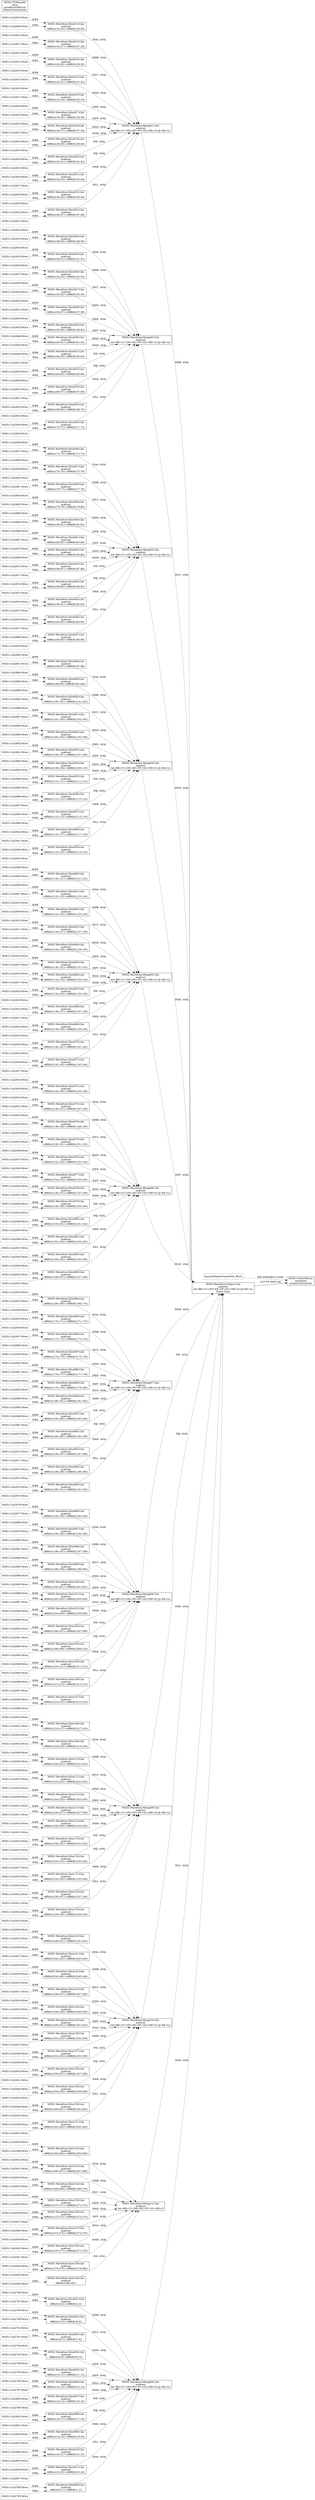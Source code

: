 digraph mod1_merged {
  rankdir=LR;

  "MOD1:Waveform:Slice000:Calc" [ shape=box, label="MOD1:Waveform:Slice000:Calc\nacalcout\nARR(A){0,1}+ARR(B){1,2}" ]
  "MOD1:Coil2786:Write" -> "MOD1:Waveform:Slice000:Calc" [ label="INPB  ", style="dashed" ]
  "MOD1:Coil2785:Write" -> "MOD1:Waveform:Slice000:Calc" [ label="INPA  ", style="dashed" ]
  "MOD1:Waveform:Slice001:Calc" [ shape=box, label="MOD1:Waveform:Slice001:Calc\nacalcout\nARR(A){2,3}+ARR(B){3,4}" ]
  "MOD1:Coil2788:Write" -> "MOD1:Waveform:Slice001:Calc" [ label="INPB  ", style="dashed" ]
  "MOD1:Coil2787:Write" -> "MOD1:Waveform:Slice001:Calc" [ label="INPA  ", style="dashed" ]
  "MOD1:Waveform:Slice002:Calc" [ shape=box, label="MOD1:Waveform:Slice002:Calc\nacalcout\nARR(A){4,5}+ARR(B){5,6}" ]
  "MOD1:Coil2790:Write" -> "MOD1:Waveform:Slice002:Calc" [ label="INPB  ", style="dashed" ]
  "MOD1:Coil2789:Write" -> "MOD1:Waveform:Slice002:Calc" [ label="INPA  ", style="dashed" ]
  "MOD1:Waveform:Slice003:Calc" [ shape=box, label="MOD1:Waveform:Slice003:Calc\nacalcout\nARR(A){6,7}+ARR(B){7,8}" ]
  "MOD1:Coil2792:Write" -> "MOD1:Waveform:Slice003:Calc" [ label="INPB  ", style="dashed" ]
  "MOD1:Coil2791:Write" -> "MOD1:Waveform:Slice003:Calc" [ label="INPA  ", style="dashed" ]
  "MOD1:Waveform:Slice004:Calc" [ shape=box, label="MOD1:Waveform:Slice004:Calc\nacalcout\nARR(A){8,9}+ARR(B){9,10}" ]
  "MOD1:Coil2794:Write" -> "MOD1:Waveform:Slice004:Calc" [ label="INPB  ", style="dashed" ]
  "MOD1:Coil2793:Write" -> "MOD1:Waveform:Slice004:Calc" [ label="INPA  ", style="dashed" ]
  "MOD1:Waveform:Slice005:Calc" [ shape=box, label="MOD1:Waveform:Slice005:Calc\nacalcout\nARR(A){10,11}+ARR(B){11,12}" ]
  "MOD1:Coil2796:Write" -> "MOD1:Waveform:Slice005:Calc" [ label="INPB  ", style="dashed" ]
  "MOD1:Coil2795:Write" -> "MOD1:Waveform:Slice005:Calc" [ label="INPA  ", style="dashed" ]
  "MOD1:Waveform:Slice006:Calc" [ shape=box, label="MOD1:Waveform:Slice006:Calc\nacalcout\nARR(A){12,13}+ARR(B){13,14}" ]
  "MOD1:Coil2798:Write" -> "MOD1:Waveform:Slice006:Calc" [ label="INPB  ", style="dashed" ]
  "MOD1:Coil2797:Write" -> "MOD1:Waveform:Slice006:Calc" [ label="INPA  ", style="dashed" ]
  "MOD1:Waveform:Slice007:Calc" [ shape=box, label="MOD1:Waveform:Slice007:Calc\nacalcout\nARR(A){14,15}+ARR(B){15,16}" ]
  "MOD1:Coil2800:Write" -> "MOD1:Waveform:Slice007:Calc" [ label="INPB  ", style="dashed" ]
  "MOD1:Coil2799:Write" -> "MOD1:Waveform:Slice007:Calc" [ label="INPA  ", style="dashed" ]
  "MOD1:Waveform:Slice008:Calc" [ shape=box, label="MOD1:Waveform:Slice008:Calc\nacalcout\nARR(A){16,17}+ARR(B){17,18}" ]
  "MOD1:Coil2802:Write" -> "MOD1:Waveform:Slice008:Calc" [ label="INPB  ", style="dashed" ]
  "MOD1:Coil2801:Write" -> "MOD1:Waveform:Slice008:Calc" [ label="INPA  ", style="dashed" ]
  "MOD1:Waveform:Slice009:Calc" [ shape=box, label="MOD1:Waveform:Slice009:Calc\nacalcout\nARR(A){18,19}+ARR(B){19,20}" ]
  "MOD1:Coil2804:Write" -> "MOD1:Waveform:Slice009:Calc" [ label="INPB  ", style="dashed" ]
  "MOD1:Coil2803:Write" -> "MOD1:Waveform:Slice009:Calc" [ label="INPA  ", style="dashed" ]
  "MOD1:Waveform:Slice010:Calc" [ shape=box, label="MOD1:Waveform:Slice010:Calc\nacalcout\nARR(A){20,21}+ARR(B){21,22}" ]
  "MOD1:Coil2806:Write" -> "MOD1:Waveform:Slice010:Calc" [ label="INPB  ", style="dashed" ]
  "MOD1:Coil2805:Write" -> "MOD1:Waveform:Slice010:Calc" [ label="INPA  ", style="dashed" ]
  "MOD1:Waveform:Slice011:Calc" [ shape=box, label="MOD1:Waveform:Slice011:Calc\nacalcout\nARR(A){22,23}+ARR(B){23,24}" ]
  "MOD1:Coil2808:Write" -> "MOD1:Waveform:Slice011:Calc" [ label="INPB  ", style="dashed" ]
  "MOD1:Coil2807:Write" -> "MOD1:Waveform:Slice011:Calc" [ label="INPA  ", style="dashed" ]
  "MOD1:Waveform:Slice012:Calc" [ shape=box, label="MOD1:Waveform:Slice012:Calc\nacalcout\nARR(A){24,25}+ARR(B){25,26}" ]
  "MOD1:Coil2810:Write" -> "MOD1:Waveform:Slice012:Calc" [ label="INPB  ", style="dashed" ]
  "MOD1:Coil2809:Write" -> "MOD1:Waveform:Slice012:Calc" [ label="INPA  ", style="dashed" ]
  "MOD1:Waveform:Slice013:Calc" [ shape=box, label="MOD1:Waveform:Slice013:Calc\nacalcout\nARR(A){26,27}+ARR(B){27,28}" ]
  "MOD1:Coil2812:Write" -> "MOD1:Waveform:Slice013:Calc" [ label="INPB  ", style="dashed" ]
  "MOD1:Coil2811:Write" -> "MOD1:Waveform:Slice013:Calc" [ label="INPA  ", style="dashed" ]
  "MOD1:Waveform:Slice014:Calc" [ shape=box, label="MOD1:Waveform:Slice014:Calc\nacalcout\nARR(A){28,29}+ARR(B){29,30}" ]
  "MOD1:Coil2814:Write" -> "MOD1:Waveform:Slice014:Calc" [ label="INPB  ", style="dashed" ]
  "MOD1:Coil2813:Write" -> "MOD1:Waveform:Slice014:Calc" [ label="INPA  ", style="dashed" ]
  "MOD1:Waveform:Slice015:Calc" [ shape=box, label="MOD1:Waveform:Slice015:Calc\nacalcout\nARR(A){30,31}+ARR(B){31,32}" ]
  "MOD1:Coil2816:Write" -> "MOD1:Waveform:Slice015:Calc" [ label="INPB  ", style="dashed" ]
  "MOD1:Coil2815:Write" -> "MOD1:Waveform:Slice015:Calc" [ label="INPA  ", style="dashed" ]
  "MOD1:Waveform:Slice016:Calc" [ shape=box, label="MOD1:Waveform:Slice016:Calc\nacalcout\nARR(A){32,33}+ARR(B){33,34}" ]
  "MOD1:Coil2818:Write" -> "MOD1:Waveform:Slice016:Calc" [ label="INPB  ", style="dashed" ]
  "MOD1:Coil2817:Write" -> "MOD1:Waveform:Slice016:Calc" [ label="INPA  ", style="dashed" ]
  "MOD1:Waveform:Slice017:Calc" [ shape=box, label="MOD1:Waveform:Slice017:Calc\nacalcout\nARR(A){34,35}+ARR(B){35,36}" ]
  "MOD1:Coil2820:Write" -> "MOD1:Waveform:Slice017:Calc" [ label="INPB  ", style="dashed" ]
  "MOD1:Coil2819:Write" -> "MOD1:Waveform:Slice017:Calc" [ label="INPA  ", style="dashed" ]
  "MOD1:Waveform:Slice018:Calc" [ shape=box, label="MOD1:Waveform:Slice018:Calc\nacalcout\nARR(A){36,37}+ARR(B){37,38}" ]
  "MOD1:Coil2822:Write" -> "MOD1:Waveform:Slice018:Calc" [ label="INPB  ", style="dashed" ]
  "MOD1:Coil2821:Write" -> "MOD1:Waveform:Slice018:Calc" [ label="INPA  ", style="dashed" ]
  "MOD1:Waveform:Slice019:Calc" [ shape=box, label="MOD1:Waveform:Slice019:Calc\nacalcout\nARR(A){38,39}+ARR(B){39,40}" ]
  "MOD1:Coil2824:Write" -> "MOD1:Waveform:Slice019:Calc" [ label="INPB  ", style="dashed" ]
  "MOD1:Coil2823:Write" -> "MOD1:Waveform:Slice019:Calc" [ label="INPA  ", style="dashed" ]
  "MOD1:Waveform:Slice020:Calc" [ shape=box, label="MOD1:Waveform:Slice020:Calc\nacalcout\nARR(A){40,41}+ARR(B){41,42}" ]
  "MOD1:Coil2826:Write" -> "MOD1:Waveform:Slice020:Calc" [ label="INPB  ", style="dashed" ]
  "MOD1:Coil2825:Write" -> "MOD1:Waveform:Slice020:Calc" [ label="INPA  ", style="dashed" ]
  "MOD1:Waveform:Slice021:Calc" [ shape=box, label="MOD1:Waveform:Slice021:Calc\nacalcout\nARR(A){42,43}+ARR(B){43,44}" ]
  "MOD1:Coil2828:Write" -> "MOD1:Waveform:Slice021:Calc" [ label="INPB  ", style="dashed" ]
  "MOD1:Coil2827:Write" -> "MOD1:Waveform:Slice021:Calc" [ label="INPA  ", style="dashed" ]
  "MOD1:Waveform:Slice022:Calc" [ shape=box, label="MOD1:Waveform:Slice022:Calc\nacalcout\nARR(A){44,45}+ARR(B){45,46}" ]
  "MOD1:Coil2830:Write" -> "MOD1:Waveform:Slice022:Calc" [ label="INPB  ", style="dashed" ]
  "MOD1:Coil2829:Write" -> "MOD1:Waveform:Slice022:Calc" [ label="INPA  ", style="dashed" ]
  "MOD1:Waveform:Slice023:Calc" [ shape=box, label="MOD1:Waveform:Slice023:Calc\nacalcout\nARR(A){46,47}+ARR(B){47,48}" ]
  "MOD1:Coil2832:Write" -> "MOD1:Waveform:Slice023:Calc" [ label="INPB  ", style="dashed" ]
  "MOD1:Coil2831:Write" -> "MOD1:Waveform:Slice023:Calc" [ label="INPA  ", style="dashed" ]
  "MOD1:Waveform:Slice024:Calc" [ shape=box, label="MOD1:Waveform:Slice024:Calc\nacalcout\nARR(A){48,49}+ARR(B){49,50}" ]
  "MOD1:Coil2834:Write" -> "MOD1:Waveform:Slice024:Calc" [ label="INPB  ", style="dashed" ]
  "MOD1:Coil2833:Write" -> "MOD1:Waveform:Slice024:Calc" [ label="INPA  ", style="dashed" ]
  "MOD1:Waveform:Slice025:Calc" [ shape=box, label="MOD1:Waveform:Slice025:Calc\nacalcout\nARR(A){50,51}+ARR(B){51,52}" ]
  "MOD1:Coil2836:Write" -> "MOD1:Waveform:Slice025:Calc" [ label="INPB  ", style="dashed" ]
  "MOD1:Coil2835:Write" -> "MOD1:Waveform:Slice025:Calc" [ label="INPA  ", style="dashed" ]
  "MOD1:Waveform:Slice026:Calc" [ shape=box, label="MOD1:Waveform:Slice026:Calc\nacalcout\nARR(A){52,53}+ARR(B){53,54}" ]
  "MOD1:Coil2838:Write" -> "MOD1:Waveform:Slice026:Calc" [ label="INPB  ", style="dashed" ]
  "MOD1:Coil2837:Write" -> "MOD1:Waveform:Slice026:Calc" [ label="INPA  ", style="dashed" ]
  "MOD1:Waveform:Slice027:Calc" [ shape=box, label="MOD1:Waveform:Slice027:Calc\nacalcout\nARR(A){54,55}+ARR(B){55,56}" ]
  "MOD1:Coil2840:Write" -> "MOD1:Waveform:Slice027:Calc" [ label="INPB  ", style="dashed" ]
  "MOD1:Coil2839:Write" -> "MOD1:Waveform:Slice027:Calc" [ label="INPA  ", style="dashed" ]
  "MOD1:Waveform:Slice028:Calc" [ shape=box, label="MOD1:Waveform:Slice028:Calc\nacalcout\nARR(A){56,57}+ARR(B){57,58}" ]
  "MOD1:Coil2842:Write" -> "MOD1:Waveform:Slice028:Calc" [ label="INPB  ", style="dashed" ]
  "MOD1:Coil2841:Write" -> "MOD1:Waveform:Slice028:Calc" [ label="INPA  ", style="dashed" ]
  "MOD1:Waveform:Slice029:Calc" [ shape=box, label="MOD1:Waveform:Slice029:Calc\nacalcout\nARR(A){58,59}+ARR(B){59,60}" ]
  "MOD1:Coil2844:Write" -> "MOD1:Waveform:Slice029:Calc" [ label="INPB  ", style="dashed" ]
  "MOD1:Coil2843:Write" -> "MOD1:Waveform:Slice029:Calc" [ label="INPA  ", style="dashed" ]
  "MOD1:Waveform:Slice030:Calc" [ shape=box, label="MOD1:Waveform:Slice030:Calc\nacalcout\nARR(A){60,61}+ARR(B){61,62}" ]
  "MOD1:Coil2846:Write" -> "MOD1:Waveform:Slice030:Calc" [ label="INPB  ", style="dashed" ]
  "MOD1:Coil2845:Write" -> "MOD1:Waveform:Slice030:Calc" [ label="INPA  ", style="dashed" ]
  "MOD1:Waveform:Slice031:Calc" [ shape=box, label="MOD1:Waveform:Slice031:Calc\nacalcout\nARR(A){62,63}+ARR(B){63,64}" ]
  "MOD1:Coil2848:Write" -> "MOD1:Waveform:Slice031:Calc" [ label="INPB  ", style="dashed" ]
  "MOD1:Coil2847:Write" -> "MOD1:Waveform:Slice031:Calc" [ label="INPA  ", style="dashed" ]
  "MOD1:Waveform:Slice032:Calc" [ shape=box, label="MOD1:Waveform:Slice032:Calc\nacalcout\nARR(A){64,65}+ARR(B){65,66}" ]
  "MOD1:Coil2850:Write" -> "MOD1:Waveform:Slice032:Calc" [ label="INPB  ", style="dashed" ]
  "MOD1:Coil2849:Write" -> "MOD1:Waveform:Slice032:Calc" [ label="INPA  ", style="dashed" ]
  "MOD1:Waveform:Slice033:Calc" [ shape=box, label="MOD1:Waveform:Slice033:Calc\nacalcout\nARR(A){66,67}+ARR(B){67,68}" ]
  "MOD1:Coil2852:Write" -> "MOD1:Waveform:Slice033:Calc" [ label="INPB  ", style="dashed" ]
  "MOD1:Coil2851:Write" -> "MOD1:Waveform:Slice033:Calc" [ label="INPA  ", style="dashed" ]
  "MOD1:Waveform:Slice034:Calc" [ shape=box, label="MOD1:Waveform:Slice034:Calc\nacalcout\nARR(A){68,69}+ARR(B){69,70}" ]
  "MOD1:Coil2854:Write" -> "MOD1:Waveform:Slice034:Calc" [ label="INPB  ", style="dashed" ]
  "MOD1:Coil2853:Write" -> "MOD1:Waveform:Slice034:Calc" [ label="INPA  ", style="dashed" ]
  "MOD1:Waveform:Slice035:Calc" [ shape=box, label="MOD1:Waveform:Slice035:Calc\nacalcout\nARR(A){70,71}+ARR(B){71,72}" ]
  "MOD1:Coil2856:Write" -> "MOD1:Waveform:Slice035:Calc" [ label="INPB  ", style="dashed" ]
  "MOD1:Coil2855:Write" -> "MOD1:Waveform:Slice035:Calc" [ label="INPA  ", style="dashed" ]
  "MOD1:Waveform:Slice036:Calc" [ shape=box, label="MOD1:Waveform:Slice036:Calc\nacalcout\nARR(A){72,73}+ARR(B){73,74}" ]
  "MOD1:Coil2858:Write" -> "MOD1:Waveform:Slice036:Calc" [ label="INPB  ", style="dashed" ]
  "MOD1:Coil2857:Write" -> "MOD1:Waveform:Slice036:Calc" [ label="INPA  ", style="dashed" ]
  "MOD1:Waveform:Slice037:Calc" [ shape=box, label="MOD1:Waveform:Slice037:Calc\nacalcout\nARR(A){74,75}+ARR(B){75,76}" ]
  "MOD1:Coil2860:Write" -> "MOD1:Waveform:Slice037:Calc" [ label="INPB  ", style="dashed" ]
  "MOD1:Coil2859:Write" -> "MOD1:Waveform:Slice037:Calc" [ label="INPA  ", style="dashed" ]
  "MOD1:Waveform:Slice038:Calc" [ shape=box, label="MOD1:Waveform:Slice038:Calc\nacalcout\nARR(A){76,77}+ARR(B){77,78}" ]
  "MOD1:Coil2862:Write" -> "MOD1:Waveform:Slice038:Calc" [ label="INPB  ", style="dashed" ]
  "MOD1:Coil2861:Write" -> "MOD1:Waveform:Slice038:Calc" [ label="INPA  ", style="dashed" ]
  "MOD1:Waveform:Slice039:Calc" [ shape=box, label="MOD1:Waveform:Slice039:Calc\nacalcout\nARR(A){78,79}+ARR(B){79,80}" ]
  "MOD1:Coil2864:Write" -> "MOD1:Waveform:Slice039:Calc" [ label="INPB  ", style="dashed" ]
  "MOD1:Coil2863:Write" -> "MOD1:Waveform:Slice039:Calc" [ label="INPA  ", style="dashed" ]
  "MOD1:Waveform:Slice040:Calc" [ shape=box, label="MOD1:Waveform:Slice040:Calc\nacalcout\nARR(A){80,81}+ARR(B){81,82}" ]
  "MOD1:Coil2866:Write" -> "MOD1:Waveform:Slice040:Calc" [ label="INPB  ", style="dashed" ]
  "MOD1:Coil2865:Write" -> "MOD1:Waveform:Slice040:Calc" [ label="INPA  ", style="dashed" ]
  "MOD1:Waveform:Slice041:Calc" [ shape=box, label="MOD1:Waveform:Slice041:Calc\nacalcout\nARR(A){82,83}+ARR(B){83,84}" ]
  "MOD1:Coil2868:Write" -> "MOD1:Waveform:Slice041:Calc" [ label="INPB  ", style="dashed" ]
  "MOD1:Coil2867:Write" -> "MOD1:Waveform:Slice041:Calc" [ label="INPA  ", style="dashed" ]
  "MOD1:Waveform:Slice042:Calc" [ shape=box, label="MOD1:Waveform:Slice042:Calc\nacalcout\nARR(A){84,85}+ARR(B){85,86}" ]
  "MOD1:Coil2870:Write" -> "MOD1:Waveform:Slice042:Calc" [ label="INPB  ", style="dashed" ]
  "MOD1:Coil2869:Write" -> "MOD1:Waveform:Slice042:Calc" [ label="INPA  ", style="dashed" ]
  "MOD1:Waveform:Slice043:Calc" [ shape=box, label="MOD1:Waveform:Slice043:Calc\nacalcout\nARR(A){86,87}+ARR(B){87,88}" ]
  "MOD1:Coil2872:Write" -> "MOD1:Waveform:Slice043:Calc" [ label="INPB  ", style="dashed" ]
  "MOD1:Coil2871:Write" -> "MOD1:Waveform:Slice043:Calc" [ label="INPA  ", style="dashed" ]
  "MOD1:Waveform:Slice044:Calc" [ shape=box, label="MOD1:Waveform:Slice044:Calc\nacalcout\nARR(A){88,89}+ARR(B){89,90}" ]
  "MOD1:Coil2874:Write" -> "MOD1:Waveform:Slice044:Calc" [ label="INPB  ", style="dashed" ]
  "MOD1:Coil2873:Write" -> "MOD1:Waveform:Slice044:Calc" [ label="INPA  ", style="dashed" ]
  "MOD1:Waveform:Slice045:Calc" [ shape=box, label="MOD1:Waveform:Slice045:Calc\nacalcout\nARR(A){90,91}+ARR(B){91,92}" ]
  "MOD1:Coil2876:Write" -> "MOD1:Waveform:Slice045:Calc" [ label="INPB  ", style="dashed" ]
  "MOD1:Coil2875:Write" -> "MOD1:Waveform:Slice045:Calc" [ label="INPA  ", style="dashed" ]
  "MOD1:Waveform:Slice046:Calc" [ shape=box, label="MOD1:Waveform:Slice046:Calc\nacalcout\nARR(A){92,93}+ARR(B){93,94}" ]
  "MOD1:Coil2878:Write" -> "MOD1:Waveform:Slice046:Calc" [ label="INPB  ", style="dashed" ]
  "MOD1:Coil2877:Write" -> "MOD1:Waveform:Slice046:Calc" [ label="INPA  ", style="dashed" ]
  "MOD1:Waveform:Slice047:Calc" [ shape=box, label="MOD1:Waveform:Slice047:Calc\nacalcout\nARR(A){94,95}+ARR(B){95,96}" ]
  "MOD1:Coil2880:Write" -> "MOD1:Waveform:Slice047:Calc" [ label="INPB  ", style="dashed" ]
  "MOD1:Coil2879:Write" -> "MOD1:Waveform:Slice047:Calc" [ label="INPA  ", style="dashed" ]
  "MOD1:Waveform:Slice048:Calc" [ shape=box, label="MOD1:Waveform:Slice048:Calc\nacalcout\nARR(A){96,97}+ARR(B){97,98}" ]
  "MOD1:Coil2882:Write" -> "MOD1:Waveform:Slice048:Calc" [ label="INPB  ", style="dashed" ]
  "MOD1:Coil2881:Write" -> "MOD1:Waveform:Slice048:Calc" [ label="INPA  ", style="dashed" ]
  "MOD1:Waveform:Slice049:Calc" [ shape=box, label="MOD1:Waveform:Slice049:Calc\nacalcout\nARR(A){98,99}+ARR(B){99,100}" ]
  "MOD1:Coil2884:Write" -> "MOD1:Waveform:Slice049:Calc" [ label="INPB  ", style="dashed" ]
  "MOD1:Coil2883:Write" -> "MOD1:Waveform:Slice049:Calc" [ label="INPA  ", style="dashed" ]
  "MOD1:Waveform:Slice050:Calc" [ shape=box, label="MOD1:Waveform:Slice050:Calc\nacalcout\nARR(A){100,101}+ARR(B){101,102}" ]
  "MOD1:Coil2886:Write" -> "MOD1:Waveform:Slice050:Calc" [ label="INPB  ", style="dashed" ]
  "MOD1:Coil2885:Write" -> "MOD1:Waveform:Slice050:Calc" [ label="INPA  ", style="dashed" ]
  "MOD1:Waveform:Slice051:Calc" [ shape=box, label="MOD1:Waveform:Slice051:Calc\nacalcout\nARR(A){102,103}+ARR(B){103,104}" ]
  "MOD1:Coil2888:Write" -> "MOD1:Waveform:Slice051:Calc" [ label="INPB  ", style="dashed" ]
  "MOD1:Coil2887:Write" -> "MOD1:Waveform:Slice051:Calc" [ label="INPA  ", style="dashed" ]
  "MOD1:Waveform:Slice052:Calc" [ shape=box, label="MOD1:Waveform:Slice052:Calc\nacalcout\nARR(A){104,105}+ARR(B){105,106}" ]
  "MOD1:Coil2890:Write" -> "MOD1:Waveform:Slice052:Calc" [ label="INPB  ", style="dashed" ]
  "MOD1:Coil2889:Write" -> "MOD1:Waveform:Slice052:Calc" [ label="INPA  ", style="dashed" ]
  "MOD1:Waveform:Slice053:Calc" [ shape=box, label="MOD1:Waveform:Slice053:Calc\nacalcout\nARR(A){106,107}+ARR(B){107,108}" ]
  "MOD1:Coil2892:Write" -> "MOD1:Waveform:Slice053:Calc" [ label="INPB  ", style="dashed" ]
  "MOD1:Coil2891:Write" -> "MOD1:Waveform:Slice053:Calc" [ label="INPA  ", style="dashed" ]
  "MOD1:Waveform:Slice054:Calc" [ shape=box, label="MOD1:Waveform:Slice054:Calc\nacalcout\nARR(A){108,109}+ARR(B){109,110}" ]
  "MOD1:Coil2894:Write" -> "MOD1:Waveform:Slice054:Calc" [ label="INPB  ", style="dashed" ]
  "MOD1:Coil2893:Write" -> "MOD1:Waveform:Slice054:Calc" [ label="INPA  ", style="dashed" ]
  "MOD1:Waveform:Slice055:Calc" [ shape=box, label="MOD1:Waveform:Slice055:Calc\nacalcout\nARR(A){110,111}+ARR(B){111,112}" ]
  "MOD1:Coil2896:Write" -> "MOD1:Waveform:Slice055:Calc" [ label="INPB  ", style="dashed" ]
  "MOD1:Coil2895:Write" -> "MOD1:Waveform:Slice055:Calc" [ label="INPA  ", style="dashed" ]
  "MOD1:Waveform:Slice056:Calc" [ shape=box, label="MOD1:Waveform:Slice056:Calc\nacalcout\nARR(A){112,113}+ARR(B){113,114}" ]
  "MOD1:Coil2898:Write" -> "MOD1:Waveform:Slice056:Calc" [ label="INPB  ", style="dashed" ]
  "MOD1:Coil2897:Write" -> "MOD1:Waveform:Slice056:Calc" [ label="INPA  ", style="dashed" ]
  "MOD1:Waveform:Slice057:Calc" [ shape=box, label="MOD1:Waveform:Slice057:Calc\nacalcout\nARR(A){114,115}+ARR(B){115,116}" ]
  "MOD1:Coil2900:Write" -> "MOD1:Waveform:Slice057:Calc" [ label="INPB  ", style="dashed" ]
  "MOD1:Coil2899:Write" -> "MOD1:Waveform:Slice057:Calc" [ label="INPA  ", style="dashed" ]
  "MOD1:Waveform:Slice058:Calc" [ shape=box, label="MOD1:Waveform:Slice058:Calc\nacalcout\nARR(A){116,117}+ARR(B){117,118}" ]
  "MOD1:Coil2902:Write" -> "MOD1:Waveform:Slice058:Calc" [ label="INPB  ", style="dashed" ]
  "MOD1:Coil2901:Write" -> "MOD1:Waveform:Slice058:Calc" [ label="INPA  ", style="dashed" ]
  "MOD1:Waveform:Slice059:Calc" [ shape=box, label="MOD1:Waveform:Slice059:Calc\nacalcout\nARR(A){118,119}+ARR(B){119,120}" ]
  "MOD1:Coil2904:Write" -> "MOD1:Waveform:Slice059:Calc" [ label="INPB  ", style="dashed" ]
  "MOD1:Coil2903:Write" -> "MOD1:Waveform:Slice059:Calc" [ label="INPA  ", style="dashed" ]
  "MOD1:Waveform:Slice060:Calc" [ shape=box, label="MOD1:Waveform:Slice060:Calc\nacalcout\nARR(A){120,121}+ARR(B){121,122}" ]
  "MOD1:Coil2906:Write" -> "MOD1:Waveform:Slice060:Calc" [ label="INPB  ", style="dashed" ]
  "MOD1:Coil2905:Write" -> "MOD1:Waveform:Slice060:Calc" [ label="INPA  ", style="dashed" ]
  "MOD1:Waveform:Slice061:Calc" [ shape=box, label="MOD1:Waveform:Slice061:Calc\nacalcout\nARR(A){122,123}+ARR(B){123,124}" ]
  "MOD1:Coil2908:Write" -> "MOD1:Waveform:Slice061:Calc" [ label="INPB  ", style="dashed" ]
  "MOD1:Coil2907:Write" -> "MOD1:Waveform:Slice061:Calc" [ label="INPA  ", style="dashed" ]
  "MOD1:Waveform:Slice062:Calc" [ shape=box, label="MOD1:Waveform:Slice062:Calc\nacalcout\nARR(A){124,125}+ARR(B){125,126}" ]
  "MOD1:Coil2910:Write" -> "MOD1:Waveform:Slice062:Calc" [ label="INPB  ", style="dashed" ]
  "MOD1:Coil2909:Write" -> "MOD1:Waveform:Slice062:Calc" [ label="INPA  ", style="dashed" ]
  "MOD1:Waveform:Slice063:Calc" [ shape=box, label="MOD1:Waveform:Slice063:Calc\nacalcout\nARR(A){126,127}+ARR(B){127,128}" ]
  "MOD1:Coil2912:Write" -> "MOD1:Waveform:Slice063:Calc" [ label="INPB  ", style="dashed" ]
  "MOD1:Coil2911:Write" -> "MOD1:Waveform:Slice063:Calc" [ label="INPA  ", style="dashed" ]
  "MOD1:Waveform:Slice064:Calc" [ shape=box, label="MOD1:Waveform:Slice064:Calc\nacalcout\nARR(A){128,129}+ARR(B){129,130}" ]
  "MOD1:Coil2914:Write" -> "MOD1:Waveform:Slice064:Calc" [ label="INPB  ", style="dashed" ]
  "MOD1:Coil2913:Write" -> "MOD1:Waveform:Slice064:Calc" [ label="INPA  ", style="dashed" ]
  "MOD1:Waveform:Slice065:Calc" [ shape=box, label="MOD1:Waveform:Slice065:Calc\nacalcout\nARR(A){130,131}+ARR(B){131,132}" ]
  "MOD1:Coil2916:Write" -> "MOD1:Waveform:Slice065:Calc" [ label="INPB  ", style="dashed" ]
  "MOD1:Coil2915:Write" -> "MOD1:Waveform:Slice065:Calc" [ label="INPA  ", style="dashed" ]
  "MOD1:Waveform:Slice066:Calc" [ shape=box, label="MOD1:Waveform:Slice066:Calc\nacalcout\nARR(A){132,133}+ARR(B){133,134}" ]
  "MOD1:Coil2918:Write" -> "MOD1:Waveform:Slice066:Calc" [ label="INPB  ", style="dashed" ]
  "MOD1:Coil2917:Write" -> "MOD1:Waveform:Slice066:Calc" [ label="INPA  ", style="dashed" ]
  "MOD1:Waveform:Slice067:Calc" [ shape=box, label="MOD1:Waveform:Slice067:Calc\nacalcout\nARR(A){134,135}+ARR(B){135,136}" ]
  "MOD1:Coil2920:Write" -> "MOD1:Waveform:Slice067:Calc" [ label="INPB  ", style="dashed" ]
  "MOD1:Coil2919:Write" -> "MOD1:Waveform:Slice067:Calc" [ label="INPA  ", style="dashed" ]
  "MOD1:Waveform:Slice068:Calc" [ shape=box, label="MOD1:Waveform:Slice068:Calc\nacalcout\nARR(A){136,137}+ARR(B){137,138}" ]
  "MOD1:Coil2922:Write" -> "MOD1:Waveform:Slice068:Calc" [ label="INPB  ", style="dashed" ]
  "MOD1:Coil2921:Write" -> "MOD1:Waveform:Slice068:Calc" [ label="INPA  ", style="dashed" ]
  "MOD1:Waveform:Slice069:Calc" [ shape=box, label="MOD1:Waveform:Slice069:Calc\nacalcout\nARR(A){138,139}+ARR(B){139,140}" ]
  "MOD1:Coil2924:Write" -> "MOD1:Waveform:Slice069:Calc" [ label="INPB  ", style="dashed" ]
  "MOD1:Coil2923:Write" -> "MOD1:Waveform:Slice069:Calc" [ label="INPA  ", style="dashed" ]
  "MOD1:Waveform:Slice070:Calc" [ shape=box, label="MOD1:Waveform:Slice070:Calc\nacalcout\nARR(A){140,141}+ARR(B){141,142}" ]
  "MOD1:Coil2926:Write" -> "MOD1:Waveform:Slice070:Calc" [ label="INPB  ", style="dashed" ]
  "MOD1:Coil2925:Write" -> "MOD1:Waveform:Slice070:Calc" [ label="INPA  ", style="dashed" ]
  "MOD1:Waveform:Slice071:Calc" [ shape=box, label="MOD1:Waveform:Slice071:Calc\nacalcout\nARR(A){142,143}+ARR(B){143,144}" ]
  "MOD1:Coil2928:Write" -> "MOD1:Waveform:Slice071:Calc" [ label="INPB  ", style="dashed" ]
  "MOD1:Coil2927:Write" -> "MOD1:Waveform:Slice071:Calc" [ label="INPA  ", style="dashed" ]
  "MOD1:Waveform:Slice072:Calc" [ shape=box, label="MOD1:Waveform:Slice072:Calc\nacalcout\nARR(A){144,145}+ARR(B){145,146}" ]
  "MOD1:Coil2930:Write" -> "MOD1:Waveform:Slice072:Calc" [ label="INPB  ", style="dashed" ]
  "MOD1:Coil2929:Write" -> "MOD1:Waveform:Slice072:Calc" [ label="INPA  ", style="dashed" ]
  "MOD1:Waveform:Slice073:Calc" [ shape=box, label="MOD1:Waveform:Slice073:Calc\nacalcout\nARR(A){146,147}+ARR(B){147,148}" ]
  "MOD1:Coil2932:Write" -> "MOD1:Waveform:Slice073:Calc" [ label="INPB  ", style="dashed" ]
  "MOD1:Coil2931:Write" -> "MOD1:Waveform:Slice073:Calc" [ label="INPA  ", style="dashed" ]
  "MOD1:Waveform:Slice074:Calc" [ shape=box, label="MOD1:Waveform:Slice074:Calc\nacalcout\nARR(A){148,149}+ARR(B){149,150}" ]
  "MOD1:Coil2934:Write" -> "MOD1:Waveform:Slice074:Calc" [ label="INPB  ", style="dashed" ]
  "MOD1:Coil2933:Write" -> "MOD1:Waveform:Slice074:Calc" [ label="INPA  ", style="dashed" ]
  "MOD1:Waveform:Slice075:Calc" [ shape=box, label="MOD1:Waveform:Slice075:Calc\nacalcout\nARR(A){150,151}+ARR(B){151,152}" ]
  "MOD1:Coil2936:Write" -> "MOD1:Waveform:Slice075:Calc" [ label="INPB  ", style="dashed" ]
  "MOD1:Coil2935:Write" -> "MOD1:Waveform:Slice075:Calc" [ label="INPA  ", style="dashed" ]
  "MOD1:Waveform:Slice076:Calc" [ shape=box, label="MOD1:Waveform:Slice076:Calc\nacalcout\nARR(A){152,153}+ARR(B){153,154}" ]
  "MOD1:Coil2938:Write" -> "MOD1:Waveform:Slice076:Calc" [ label="INPB  ", style="dashed" ]
  "MOD1:Coil2937:Write" -> "MOD1:Waveform:Slice076:Calc" [ label="INPA  ", style="dashed" ]
  "MOD1:Waveform:Slice077:Calc" [ shape=box, label="MOD1:Waveform:Slice077:Calc\nacalcout\nARR(A){154,155}+ARR(B){155,156}" ]
  "MOD1:Coil2940:Write" -> "MOD1:Waveform:Slice077:Calc" [ label="INPB  ", style="dashed" ]
  "MOD1:Coil2939:Write" -> "MOD1:Waveform:Slice077:Calc" [ label="INPA  ", style="dashed" ]
  "MOD1:Waveform:Slice078:Calc" [ shape=box, label="MOD1:Waveform:Slice078:Calc\nacalcout\nARR(A){156,157}+ARR(B){157,158}" ]
  "MOD1:Coil2942:Write" -> "MOD1:Waveform:Slice078:Calc" [ label="INPB  ", style="dashed" ]
  "MOD1:Coil2941:Write" -> "MOD1:Waveform:Slice078:Calc" [ label="INPA  ", style="dashed" ]
  "MOD1:Waveform:Slice079:Calc" [ shape=box, label="MOD1:Waveform:Slice079:Calc\nacalcout\nARR(A){158,159}+ARR(B){159,160}" ]
  "MOD1:Coil2944:Write" -> "MOD1:Waveform:Slice079:Calc" [ label="INPB  ", style="dashed" ]
  "MOD1:Coil2943:Write" -> "MOD1:Waveform:Slice079:Calc" [ label="INPA  ", style="dashed" ]
  "MOD1:Waveform:Slice080:Calc" [ shape=box, label="MOD1:Waveform:Slice080:Calc\nacalcout\nARR(A){160,161}+ARR(B){161,162}" ]
  "MOD1:Coil2946:Write" -> "MOD1:Waveform:Slice080:Calc" [ label="INPB  ", style="dashed" ]
  "MOD1:Coil2945:Write" -> "MOD1:Waveform:Slice080:Calc" [ label="INPA  ", style="dashed" ]
  "MOD1:Waveform:Slice081:Calc" [ shape=box, label="MOD1:Waveform:Slice081:Calc\nacalcout\nARR(A){162,163}+ARR(B){163,164}" ]
  "MOD1:Coil2948:Write" -> "MOD1:Waveform:Slice081:Calc" [ label="INPB  ", style="dashed" ]
  "MOD1:Coil2947:Write" -> "MOD1:Waveform:Slice081:Calc" [ label="INPA  ", style="dashed" ]
  "MOD1:Waveform:Slice082:Calc" [ shape=box, label="MOD1:Waveform:Slice082:Calc\nacalcout\nARR(A){164,165}+ARR(B){165,166}" ]
  "MOD1:Coil2950:Write" -> "MOD1:Waveform:Slice082:Calc" [ label="INPB  ", style="dashed" ]
  "MOD1:Coil2949:Write" -> "MOD1:Waveform:Slice082:Calc" [ label="INPA  ", style="dashed" ]
  "MOD1:Waveform:Slice083:Calc" [ shape=box, label="MOD1:Waveform:Slice083:Calc\nacalcout\nARR(A){166,167}+ARR(B){167,168}" ]
  "MOD1:Coil2952:Write" -> "MOD1:Waveform:Slice083:Calc" [ label="INPB  ", style="dashed" ]
  "MOD1:Coil2951:Write" -> "MOD1:Waveform:Slice083:Calc" [ label="INPA  ", style="dashed" ]
  "MOD1:Waveform:Slice084:Calc" [ shape=box, label="MOD1:Waveform:Slice084:Calc\nacalcout\nARR(A){168,169}+ARR(B){169,170}" ]
  "MOD1:Coil2954:Write" -> "MOD1:Waveform:Slice084:Calc" [ label="INPB  ", style="dashed" ]
  "MOD1:Coil2953:Write" -> "MOD1:Waveform:Slice084:Calc" [ label="INPA  ", style="dashed" ]
  "MOD1:Waveform:Slice085:Calc" [ shape=box, label="MOD1:Waveform:Slice085:Calc\nacalcout\nARR(A){170,171}+ARR(B){171,172}" ]
  "MOD1:Coil2956:Write" -> "MOD1:Waveform:Slice085:Calc" [ label="INPB  ", style="dashed" ]
  "MOD1:Coil2955:Write" -> "MOD1:Waveform:Slice085:Calc" [ label="INPA  ", style="dashed" ]
  "MOD1:Waveform:Slice086:Calc" [ shape=box, label="MOD1:Waveform:Slice086:Calc\nacalcout\nARR(A){172,173}+ARR(B){173,174}" ]
  "MOD1:Coil2958:Write" -> "MOD1:Waveform:Slice086:Calc" [ label="INPB  ", style="dashed" ]
  "MOD1:Coil2957:Write" -> "MOD1:Waveform:Slice086:Calc" [ label="INPA  ", style="dashed" ]
  "MOD1:Waveform:Slice087:Calc" [ shape=box, label="MOD1:Waveform:Slice087:Calc\nacalcout\nARR(A){174,175}+ARR(B){175,176}" ]
  "MOD1:Coil2960:Write" -> "MOD1:Waveform:Slice087:Calc" [ label="INPB  ", style="dashed" ]
  "MOD1:Coil2959:Write" -> "MOD1:Waveform:Slice087:Calc" [ label="INPA  ", style="dashed" ]
  "MOD1:Waveform:Slice088:Calc" [ shape=box, label="MOD1:Waveform:Slice088:Calc\nacalcout\nARR(A){176,177}+ARR(B){177,178}" ]
  "MOD1:Coil2962:Write" -> "MOD1:Waveform:Slice088:Calc" [ label="INPB  ", style="dashed" ]
  "MOD1:Coil2961:Write" -> "MOD1:Waveform:Slice088:Calc" [ label="INPA  ", style="dashed" ]
  "MOD1:Waveform:Slice089:Calc" [ shape=box, label="MOD1:Waveform:Slice089:Calc\nacalcout\nARR(A){178,179}+ARR(B){179,180}" ]
  "MOD1:Coil2964:Write" -> "MOD1:Waveform:Slice089:Calc" [ label="INPB  ", style="dashed" ]
  "MOD1:Coil2963:Write" -> "MOD1:Waveform:Slice089:Calc" [ label="INPA  ", style="dashed" ]
  "MOD1:Waveform:Slice090:Calc" [ shape=box, label="MOD1:Waveform:Slice090:Calc\nacalcout\nARR(A){180,181}+ARR(B){181,182}" ]
  "MOD1:Coil2966:Write" -> "MOD1:Waveform:Slice090:Calc" [ label="INPB  ", style="dashed" ]
  "MOD1:Coil2965:Write" -> "MOD1:Waveform:Slice090:Calc" [ label="INPA  ", style="dashed" ]
  "MOD1:Waveform:Slice091:Calc" [ shape=box, label="MOD1:Waveform:Slice091:Calc\nacalcout\nARR(A){182,183}+ARR(B){183,184}" ]
  "MOD1:Coil2968:Write" -> "MOD1:Waveform:Slice091:Calc" [ label="INPB  ", style="dashed" ]
  "MOD1:Coil2967:Write" -> "MOD1:Waveform:Slice091:Calc" [ label="INPA  ", style="dashed" ]
  "MOD1:Waveform:Slice092:Calc" [ shape=box, label="MOD1:Waveform:Slice092:Calc\nacalcout\nARR(A){184,185}+ARR(B){185,186}" ]
  "MOD1:Coil2970:Write" -> "MOD1:Waveform:Slice092:Calc" [ label="INPB  ", style="dashed" ]
  "MOD1:Coil2969:Write" -> "MOD1:Waveform:Slice092:Calc" [ label="INPA  ", style="dashed" ]
  "MOD1:Waveform:Slice093:Calc" [ shape=box, label="MOD1:Waveform:Slice093:Calc\nacalcout\nARR(A){186,187}+ARR(B){187,188}" ]
  "MOD1:Coil2972:Write" -> "MOD1:Waveform:Slice093:Calc" [ label="INPB  ", style="dashed" ]
  "MOD1:Coil2971:Write" -> "MOD1:Waveform:Slice093:Calc" [ label="INPA  ", style="dashed" ]
  "MOD1:Waveform:Slice094:Calc" [ shape=box, label="MOD1:Waveform:Slice094:Calc\nacalcout\nARR(A){188,189}+ARR(B){189,190}" ]
  "MOD1:Coil2974:Write" -> "MOD1:Waveform:Slice094:Calc" [ label="INPB  ", style="dashed" ]
  "MOD1:Coil2973:Write" -> "MOD1:Waveform:Slice094:Calc" [ label="INPA  ", style="dashed" ]
  "MOD1:Waveform:Slice095:Calc" [ shape=box, label="MOD1:Waveform:Slice095:Calc\nacalcout\nARR(A){190,191}+ARR(B){191,192}" ]
  "MOD1:Coil2976:Write" -> "MOD1:Waveform:Slice095:Calc" [ label="INPB  ", style="dashed" ]
  "MOD1:Coil2975:Write" -> "MOD1:Waveform:Slice095:Calc" [ label="INPA  ", style="dashed" ]
  "MOD1:Waveform:Slice096:Calc" [ shape=box, label="MOD1:Waveform:Slice096:Calc\nacalcout\nARR(A){192,193}+ARR(B){193,194}" ]
  "MOD1:Coil2978:Write" -> "MOD1:Waveform:Slice096:Calc" [ label="INPB  ", style="dashed" ]
  "MOD1:Coil2977:Write" -> "MOD1:Waveform:Slice096:Calc" [ label="INPA  ", style="dashed" ]
  "MOD1:Waveform:Slice097:Calc" [ shape=box, label="MOD1:Waveform:Slice097:Calc\nacalcout\nARR(A){194,195}+ARR(B){195,196}" ]
  "MOD1:Coil2980:Write" -> "MOD1:Waveform:Slice097:Calc" [ label="INPB  ", style="dashed" ]
  "MOD1:Coil2979:Write" -> "MOD1:Waveform:Slice097:Calc" [ label="INPA  ", style="dashed" ]
  "MOD1:Waveform:Slice098:Calc" [ shape=box, label="MOD1:Waveform:Slice098:Calc\nacalcout\nARR(A){196,197}+ARR(B){197,198}" ]
  "MOD1:Coil2982:Write" -> "MOD1:Waveform:Slice098:Calc" [ label="INPB  ", style="dashed" ]
  "MOD1:Coil2981:Write" -> "MOD1:Waveform:Slice098:Calc" [ label="INPA  ", style="dashed" ]
  "MOD1:Waveform:Slice099:Calc" [ shape=box, label="MOD1:Waveform:Slice099:Calc\nacalcout\nARR(A){198,199}+ARR(B){199,200}" ]
  "MOD1:Coil2984:Write" -> "MOD1:Waveform:Slice099:Calc" [ label="INPB  ", style="dashed" ]
  "MOD1:Coil2983:Write" -> "MOD1:Waveform:Slice099:Calc" [ label="INPA  ", style="dashed" ]
  "MOD1:Waveform:Slice100:Calc" [ shape=box, label="MOD1:Waveform:Slice100:Calc\nacalcout\nARR(A){200,201}+ARR(B){201,202}" ]
  "MOD1:Coil2986:Write" -> "MOD1:Waveform:Slice100:Calc" [ label="INPB  ", style="dashed" ]
  "MOD1:Coil2985:Write" -> "MOD1:Waveform:Slice100:Calc" [ label="INPA  ", style="dashed" ]
  "MOD1:Waveform:Slice101:Calc" [ shape=box, label="MOD1:Waveform:Slice101:Calc\nacalcout\nARR(A){202,203}+ARR(B){203,204}" ]
  "MOD1:Coil2988:Write" -> "MOD1:Waveform:Slice101:Calc" [ label="INPB  ", style="dashed" ]
  "MOD1:Coil2987:Write" -> "MOD1:Waveform:Slice101:Calc" [ label="INPA  ", style="dashed" ]
  "MOD1:Waveform:Slice102:Calc" [ shape=box, label="MOD1:Waveform:Slice102:Calc\nacalcout\nARR(A){204,205}+ARR(B){205,206}" ]
  "MOD1:Coil2990:Write" -> "MOD1:Waveform:Slice102:Calc" [ label="INPB  ", style="dashed" ]
  "MOD1:Coil2989:Write" -> "MOD1:Waveform:Slice102:Calc" [ label="INPA  ", style="dashed" ]
  "MOD1:Waveform:Slice103:Calc" [ shape=box, label="MOD1:Waveform:Slice103:Calc\nacalcout\nARR(A){206,207}+ARR(B){207,208}" ]
  "MOD1:Coil2992:Write" -> "MOD1:Waveform:Slice103:Calc" [ label="INPB  ", style="dashed" ]
  "MOD1:Coil2991:Write" -> "MOD1:Waveform:Slice103:Calc" [ label="INPA  ", style="dashed" ]
  "MOD1:Waveform:Slice104:Calc" [ shape=box, label="MOD1:Waveform:Slice104:Calc\nacalcout\nARR(A){208,209}+ARR(B){209,210}" ]
  "MOD1:Coil2994:Write" -> "MOD1:Waveform:Slice104:Calc" [ label="INPB  ", style="dashed" ]
  "MOD1:Coil2993:Write" -> "MOD1:Waveform:Slice104:Calc" [ label="INPA  ", style="dashed" ]
  "MOD1:Waveform:Slice105:Calc" [ shape=box, label="MOD1:Waveform:Slice105:Calc\nacalcout\nARR(A){210,211}+ARR(B){211,212}" ]
  "MOD1:Coil2996:Write" -> "MOD1:Waveform:Slice105:Calc" [ label="INPB  ", style="dashed" ]
  "MOD1:Coil2995:Write" -> "MOD1:Waveform:Slice105:Calc" [ label="INPA  ", style="dashed" ]
  "MOD1:Waveform:Slice106:Calc" [ shape=box, label="MOD1:Waveform:Slice106:Calc\nacalcout\nARR(A){212,213}+ARR(B){213,214}" ]
  "MOD1:Coil2998:Write" -> "MOD1:Waveform:Slice106:Calc" [ label="INPB  ", style="dashed" ]
  "MOD1:Coil2997:Write" -> "MOD1:Waveform:Slice106:Calc" [ label="INPA  ", style="dashed" ]
  "MOD1:Waveform:Slice107:Calc" [ shape=box, label="MOD1:Waveform:Slice107:Calc\nacalcout\nARR(A){214,215}+ARR(B){215,216}" ]
  "MOD1:Coil3000:Write" -> "MOD1:Waveform:Slice107:Calc" [ label="INPB  ", style="dashed" ]
  "MOD1:Coil2999:Write" -> "MOD1:Waveform:Slice107:Calc" [ label="INPA  ", style="dashed" ]
  "MOD1:Waveform:Slice108:Calc" [ shape=box, label="MOD1:Waveform:Slice108:Calc\nacalcout\nARR(A){216,217}+ARR(B){217,218}" ]
  "MOD1:Coil3002:Write" -> "MOD1:Waveform:Slice108:Calc" [ label="INPB  ", style="dashed" ]
  "MOD1:Coil3001:Write" -> "MOD1:Waveform:Slice108:Calc" [ label="INPA  ", style="dashed" ]
  "MOD1:Waveform:Slice109:Calc" [ shape=box, label="MOD1:Waveform:Slice109:Calc\nacalcout\nARR(A){218,219}+ARR(B){219,220}" ]
  "MOD1:Coil3004:Write" -> "MOD1:Waveform:Slice109:Calc" [ label="INPB  ", style="dashed" ]
  "MOD1:Coil3003:Write" -> "MOD1:Waveform:Slice109:Calc" [ label="INPA  ", style="dashed" ]
  "MOD1:Waveform:Slice110:Calc" [ shape=box, label="MOD1:Waveform:Slice110:Calc\nacalcout\nARR(A){220,221}+ARR(B){221,222}" ]
  "MOD1:Coil3006:Write" -> "MOD1:Waveform:Slice110:Calc" [ label="INPB  ", style="dashed" ]
  "MOD1:Coil3005:Write" -> "MOD1:Waveform:Slice110:Calc" [ label="INPA  ", style="dashed" ]
  "MOD1:Waveform:Slice111:Calc" [ shape=box, label="MOD1:Waveform:Slice111:Calc\nacalcout\nARR(A){222,223}+ARR(B){223,224}" ]
  "MOD1:Coil3008:Write" -> "MOD1:Waveform:Slice111:Calc" [ label="INPB  ", style="dashed" ]
  "MOD1:Coil3007:Write" -> "MOD1:Waveform:Slice111:Calc" [ label="INPA  ", style="dashed" ]
  "MOD1:Waveform:Slice112:Calc" [ shape=box, label="MOD1:Waveform:Slice112:Calc\nacalcout\nARR(A){224,225}+ARR(B){225,226}" ]
  "MOD1:Coil3010:Write" -> "MOD1:Waveform:Slice112:Calc" [ label="INPB  ", style="dashed" ]
  "MOD1:Coil3009:Write" -> "MOD1:Waveform:Slice112:Calc" [ label="INPA  ", style="dashed" ]
  "MOD1:Waveform:Slice113:Calc" [ shape=box, label="MOD1:Waveform:Slice113:Calc\nacalcout\nARR(A){226,227}+ARR(B){227,228}" ]
  "MOD1:Coil3012:Write" -> "MOD1:Waveform:Slice113:Calc" [ label="INPB  ", style="dashed" ]
  "MOD1:Coil3011:Write" -> "MOD1:Waveform:Slice113:Calc" [ label="INPA  ", style="dashed" ]
  "MOD1:Waveform:Slice114:Calc" [ shape=box, label="MOD1:Waveform:Slice114:Calc\nacalcout\nARR(A){228,229}+ARR(B){229,230}" ]
  "MOD1:Coil3014:Write" -> "MOD1:Waveform:Slice114:Calc" [ label="INPB  ", style="dashed" ]
  "MOD1:Coil3013:Write" -> "MOD1:Waveform:Slice114:Calc" [ label="INPA  ", style="dashed" ]
  "MOD1:Waveform:Slice115:Calc" [ shape=box, label="MOD1:Waveform:Slice115:Calc\nacalcout\nARR(A){230,231}+ARR(B){231,232}" ]
  "MOD1:Coil3016:Write" -> "MOD1:Waveform:Slice115:Calc" [ label="INPB  ", style="dashed" ]
  "MOD1:Coil3015:Write" -> "MOD1:Waveform:Slice115:Calc" [ label="INPA  ", style="dashed" ]
  "MOD1:Waveform:Slice116:Calc" [ shape=box, label="MOD1:Waveform:Slice116:Calc\nacalcout\nARR(A){232,233}+ARR(B){233,234}" ]
  "MOD1:Coil3018:Write" -> "MOD1:Waveform:Slice116:Calc" [ label="INPB  ", style="dashed" ]
  "MOD1:Coil3017:Write" -> "MOD1:Waveform:Slice116:Calc" [ label="INPA  ", style="dashed" ]
  "MOD1:Waveform:Slice117:Calc" [ shape=box, label="MOD1:Waveform:Slice117:Calc\nacalcout\nARR(A){234,235}+ARR(B){235,236}" ]
  "MOD1:Coil3020:Write" -> "MOD1:Waveform:Slice117:Calc" [ label="INPB  ", style="dashed" ]
  "MOD1:Coil3019:Write" -> "MOD1:Waveform:Slice117:Calc" [ label="INPA  ", style="dashed" ]
  "MOD1:Waveform:Slice118:Calc" [ shape=box, label="MOD1:Waveform:Slice118:Calc\nacalcout\nARR(A){236,237}+ARR(B){237,238}" ]
  "MOD1:Coil3022:Write" -> "MOD1:Waveform:Slice118:Calc" [ label="INPB  ", style="dashed" ]
  "MOD1:Coil3021:Write" -> "MOD1:Waveform:Slice118:Calc" [ label="INPA  ", style="dashed" ]
  "MOD1:Waveform:Slice119:Calc" [ shape=box, label="MOD1:Waveform:Slice119:Calc\nacalcout\nARR(A){238,239}+ARR(B){239,240}" ]
  "MOD1:Coil3024:Write" -> "MOD1:Waveform:Slice119:Calc" [ label="INPB  ", style="dashed" ]
  "MOD1:Coil3023:Write" -> "MOD1:Waveform:Slice119:Calc" [ label="INPA  ", style="dashed" ]
  "MOD1:Waveform:Slice120:Calc" [ shape=box, label="MOD1:Waveform:Slice120:Calc\nacalcout\nARR(A){240,241}+ARR(B){241,242}" ]
  "MOD1:Coil3026:Write" -> "MOD1:Waveform:Slice120:Calc" [ label="INPB  ", style="dashed" ]
  "MOD1:Coil3025:Write" -> "MOD1:Waveform:Slice120:Calc" [ label="INPA  ", style="dashed" ]
  "MOD1:Waveform:Slice121:Calc" [ shape=box, label="MOD1:Waveform:Slice121:Calc\nacalcout\nARR(A){242,243}+ARR(B){243,244}" ]
  "MOD1:Coil3028:Write" -> "MOD1:Waveform:Slice121:Calc" [ label="INPB  ", style="dashed" ]
  "MOD1:Coil3027:Write" -> "MOD1:Waveform:Slice121:Calc" [ label="INPA  ", style="dashed" ]
  "MOD1:Waveform:Slice122:Calc" [ shape=box, label="MOD1:Waveform:Slice122:Calc\nacalcout\nARR(A){244,245}+ARR(B){245,246}" ]
  "MOD1:Coil3030:Write" -> "MOD1:Waveform:Slice122:Calc" [ label="INPB  ", style="dashed" ]
  "MOD1:Coil3029:Write" -> "MOD1:Waveform:Slice122:Calc" [ label="INPA  ", style="dashed" ]
  "MOD1:Waveform:Slice123:Calc" [ shape=box, label="MOD1:Waveform:Slice123:Calc\nacalcout\nARR(A){246,247}+ARR(B){247,248}" ]
  "MOD1:Coil3032:Write" -> "MOD1:Waveform:Slice123:Calc" [ label="INPB  ", style="dashed" ]
  "MOD1:Coil3031:Write" -> "MOD1:Waveform:Slice123:Calc" [ label="INPA  ", style="dashed" ]
  "MOD1:Waveform:Slice124:Calc" [ shape=box, label="MOD1:Waveform:Slice124:Calc\nacalcout\nARR(A){248,249}+ARR(B){249,250}" ]
  "MOD1:Coil3034:Write" -> "MOD1:Waveform:Slice124:Calc" [ label="INPB  ", style="dashed" ]
  "MOD1:Coil3033:Write" -> "MOD1:Waveform:Slice124:Calc" [ label="INPA  ", style="dashed" ]
  "MOD1:Waveform:Slice125:Calc" [ shape=box, label="MOD1:Waveform:Slice125:Calc\nacalcout\nARR(A){250,251}+ARR(B){251,252}" ]
  "MOD1:Coil3036:Write" -> "MOD1:Waveform:Slice125:Calc" [ label="INPB  ", style="dashed" ]
  "MOD1:Coil3035:Write" -> "MOD1:Waveform:Slice125:Calc" [ label="INPA  ", style="dashed" ]
  "MOD1:Waveform:Slice126:Calc" [ shape=box, label="MOD1:Waveform:Slice126:Calc\nacalcout\nARR(A){252,253}+ARR(B){253,254}" ]
  "MOD1:Coil3038:Write" -> "MOD1:Waveform:Slice126:Calc" [ label="INPB  ", style="dashed" ]
  "MOD1:Coil3037:Write" -> "MOD1:Waveform:Slice126:Calc" [ label="INPA  ", style="dashed" ]
  "MOD1:Waveform:Slice127:Calc" [ shape=box, label="MOD1:Waveform:Slice127:Calc\nacalcout\nARR(A){254,255}+ARR(B){255,256}" ]
  "MOD1:Coil3040:Write" -> "MOD1:Waveform:Slice127:Calc" [ label="INPB  ", style="dashed" ]
  "MOD1:Coil3039:Write" -> "MOD1:Waveform:Slice127:Calc" [ label="INPA  ", style="dashed" ]
  "MOD1:Waveform:Slice128:Calc" [ shape=box, label="MOD1:Waveform:Slice128:Calc\nacalcout\nARR(A){256,257}+ARR(B){257,258}" ]
  "MOD1:Coil3042:Write" -> "MOD1:Waveform:Slice128:Calc" [ label="INPB  ", style="dashed" ]
  "MOD1:Coil3041:Write" -> "MOD1:Waveform:Slice128:Calc" [ label="INPA  ", style="dashed" ]
  "MOD1:Waveform:Slice129:Calc" [ shape=box, label="MOD1:Waveform:Slice129:Calc\nacalcout\nARR(A){258,259}+ARR(B){259,260}" ]
  "MOD1:Coil3044:Write" -> "MOD1:Waveform:Slice129:Calc" [ label="INPB  ", style="dashed" ]
  "MOD1:Coil3043:Write" -> "MOD1:Waveform:Slice129:Calc" [ label="INPA  ", style="dashed" ]
  "MOD1:Waveform:Slice130:Calc" [ shape=box, label="MOD1:Waveform:Slice130:Calc\nacalcout\nARR(A){260,261}+ARR(B){261,262}" ]
  "MOD1:Coil3046:Write" -> "MOD1:Waveform:Slice130:Calc" [ label="INPB  ", style="dashed" ]
  "MOD1:Coil3045:Write" -> "MOD1:Waveform:Slice130:Calc" [ label="INPA  ", style="dashed" ]
  "MOD1:Waveform:Slice131:Calc" [ shape=box, label="MOD1:Waveform:Slice131:Calc\nacalcout\nARR(A){262,263}+ARR(B){263,264}" ]
  "MOD1:Coil3048:Write" -> "MOD1:Waveform:Slice131:Calc" [ label="INPB  ", style="dashed" ]
  "MOD1:Coil3047:Write" -> "MOD1:Waveform:Slice131:Calc" [ label="INPA  ", style="dashed" ]
  "MOD1:Waveform:Slice132:Calc" [ shape=box, label="MOD1:Waveform:Slice132:Calc\nacalcout\nARR(A){264,265}+ARR(B){265,266}" ]
  "MOD1:Coil3050:Write" -> "MOD1:Waveform:Slice132:Calc" [ label="INPB  ", style="dashed" ]
  "MOD1:Coil3049:Write" -> "MOD1:Waveform:Slice132:Calc" [ label="INPA  ", style="dashed" ]
  "MOD1:Waveform:Slice133:Calc" [ shape=box, label="MOD1:Waveform:Slice133:Calc\nacalcout\nARR(A){266,267}+ARR(B){267,268}" ]
  "MOD1:Coil3052:Write" -> "MOD1:Waveform:Slice133:Calc" [ label="INPB  ", style="dashed" ]
  "MOD1:Coil3051:Write" -> "MOD1:Waveform:Slice133:Calc" [ label="INPA  ", style="dashed" ]
  "MOD1:Waveform:Slice134:Calc" [ shape=box, label="MOD1:Waveform:Slice134:Calc\nacalcout\nARR(A){268,269}+ARR(B){269,270}" ]
  "MOD1:Coil3054:Write" -> "MOD1:Waveform:Slice134:Calc" [ label="INPB  ", style="dashed" ]
  "MOD1:Coil3053:Write" -> "MOD1:Waveform:Slice134:Calc" [ label="INPA  ", style="dashed" ]
  "MOD1:Waveform:Slice135:Calc" [ shape=box, label="MOD1:Waveform:Slice135:Calc\nacalcout\nARR(A){270,271}+ARR(B){271,272}" ]
  "MOD1:Coil3056:Write" -> "MOD1:Waveform:Slice135:Calc" [ label="INPB  ", style="dashed" ]
  "MOD1:Coil3055:Write" -> "MOD1:Waveform:Slice135:Calc" [ label="INPA  ", style="dashed" ]
  "MOD1:Waveform:Slice136:Calc" [ shape=box, label="MOD1:Waveform:Slice136:Calc\nacalcout\nARR(A){272,273}+ARR(B){273,274}" ]
  "MOD1:Coil3058:Write" -> "MOD1:Waveform:Slice136:Calc" [ label="INPB  ", style="dashed" ]
  "MOD1:Coil3057:Write" -> "MOD1:Waveform:Slice136:Calc" [ label="INPA  ", style="dashed" ]
  "MOD1:Waveform:Slice137:Calc" [ shape=box, label="MOD1:Waveform:Slice137:Calc\nacalcout\nARR(A){274,275}+ARR(B){275,276}" ]
  "MOD1:Coil3060:Write" -> "MOD1:Waveform:Slice137:Calc" [ label="INPB  ", style="dashed" ]
  "MOD1:Coil3059:Write" -> "MOD1:Waveform:Slice137:Calc" [ label="INPA  ", style="dashed" ]
  "MOD1:Waveform:Slice138:Calc" [ shape=box, label="MOD1:Waveform:Slice138:Calc\nacalcout\nARR(A){276,277}+ARR(B){277,278}" ]
  "MOD1:Coil3062:Write" -> "MOD1:Waveform:Slice138:Calc" [ label="INPB  ", style="dashed" ]
  "MOD1:Coil3061:Write" -> "MOD1:Waveform:Slice138:Calc" [ label="INPA  ", style="dashed" ]
  "MOD1:Waveform:Slice139:Calc" [ shape=box, label="MOD1:Waveform:Slice139:Calc\nacalcout\nARR(A){278,279}+ARR(B){279,280}" ]
  "MOD1:Coil3064:Write" -> "MOD1:Waveform:Slice139:Calc" [ label="INPB  ", style="dashed" ]
  "MOD1:Coil3063:Write" -> "MOD1:Waveform:Slice139:Calc" [ label="INPA  ", style="dashed" ]
  "MOD1:Waveform:Slice140:Calc" [ shape=box, label="MOD1:Waveform:Slice140:Calc\nacalcout\nARR(A){280,281}" ]
  "MOD1:Coil3065:Write" -> "MOD1:Waveform:Slice140:Calc" [ label="INPA  ", style="dashed" ]
  "MOD1:Waveform:Merge00:Calc" [ shape=box, label="MOD1:Waveform:Merge00:Calc\nacalcout\nAA+BB+CC+DD+EE+FF+GG+HH+II+JJ+KK+LL" ]
  "MOD1:Waveform:Slice003:Calc" -> "MOD1:Waveform:Merge00:Calc" [ label="INDD  AVAL", style="dashed" ]
  "MOD1:Waveform:Slice008:Calc" -> "MOD1:Waveform:Merge00:Calc" [ label="INII  AVAL", style="dashed" ]
  "MOD1:Waveform:Slice007:Calc" -> "MOD1:Waveform:Merge00:Calc" [ label="INHH  AVAL", style="dashed" ]
  "MOD1:Waveform:Slice006:Calc" -> "MOD1:Waveform:Merge00:Calc" [ label="INGG  AVAL", style="dashed" ]
  "MOD1:Waveform:Slice004:Calc" -> "MOD1:Waveform:Merge00:Calc" [ label="INEE  AVAL", style="dashed" ]
  "MOD1:Waveform:Slice001:Calc" -> "MOD1:Waveform:Merge00:Calc" [ label="INBB  AVAL", style="dashed" ]
  "MOD1:Waveform:Slice011:Calc" -> "MOD1:Waveform:Merge00:Calc" [ label="INLL  AVAL", style="dashed" ]
  "MOD1:Waveform:Slice002:Calc" -> "MOD1:Waveform:Merge00:Calc" [ label="INCC  AVAL", style="dashed" ]
  "MOD1:Waveform:Slice009:Calc" -> "MOD1:Waveform:Merge00:Calc" [ label="INJJ  AVAL", style="dashed" ]
  "MOD1:Waveform:Slice005:Calc" -> "MOD1:Waveform:Merge00:Calc" [ label="INFF  AVAL", style="dashed" ]
  "MOD1:Waveform:Slice010:Calc" -> "MOD1:Waveform:Merge00:Calc" [ label="INKK  AVAL", style="dashed" ]
  "MOD1:Waveform:Slice000:Calc" -> "MOD1:Waveform:Merge00:Calc" [ label="INAA  AVAL", style="dashed" ]
  "MOD1:Waveform:Merge01:Calc" [ shape=box, label="MOD1:Waveform:Merge01:Calc\nacalcout\nAA+BB+CC+DD+EE+FF+GG+HH+II+JJ+KK+LL" ]
  "MOD1:Waveform:Slice015:Calc" -> "MOD1:Waveform:Merge01:Calc" [ label="INDD  AVAL", style="dashed" ]
  "MOD1:Waveform:Slice020:Calc" -> "MOD1:Waveform:Merge01:Calc" [ label="INII  AVAL", style="dashed" ]
  "MOD1:Waveform:Slice019:Calc" -> "MOD1:Waveform:Merge01:Calc" [ label="INHH  AVAL", style="dashed" ]
  "MOD1:Waveform:Slice018:Calc" -> "MOD1:Waveform:Merge01:Calc" [ label="INGG  AVAL", style="dashed" ]
  "MOD1:Waveform:Slice016:Calc" -> "MOD1:Waveform:Merge01:Calc" [ label="INEE  AVAL", style="dashed" ]
  "MOD1:Waveform:Slice013:Calc" -> "MOD1:Waveform:Merge01:Calc" [ label="INBB  AVAL", style="dashed" ]
  "MOD1:Waveform:Slice023:Calc" -> "MOD1:Waveform:Merge01:Calc" [ label="INLL  AVAL", style="dashed" ]
  "MOD1:Waveform:Slice014:Calc" -> "MOD1:Waveform:Merge01:Calc" [ label="INCC  AVAL", style="dashed" ]
  "MOD1:Waveform:Slice021:Calc" -> "MOD1:Waveform:Merge01:Calc" [ label="INJJ  AVAL", style="dashed" ]
  "MOD1:Waveform:Slice017:Calc" -> "MOD1:Waveform:Merge01:Calc" [ label="INFF  AVAL", style="dashed" ]
  "MOD1:Waveform:Slice022:Calc" -> "MOD1:Waveform:Merge01:Calc" [ label="INKK  AVAL", style="dashed" ]
  "MOD1:Waveform:Slice012:Calc" -> "MOD1:Waveform:Merge01:Calc" [ label="INAA  AVAL", style="dashed" ]
  "MOD1:Waveform:Merge02:Calc" [ shape=box, label="MOD1:Waveform:Merge02:Calc\nacalcout\nAA+BB+CC+DD+EE+FF+GG+HH+II+JJ+KK+LL" ]
  "MOD1:Waveform:Slice027:Calc" -> "MOD1:Waveform:Merge02:Calc" [ label="INDD  AVAL", style="dashed" ]
  "MOD1:Waveform:Slice032:Calc" -> "MOD1:Waveform:Merge02:Calc" [ label="INII  AVAL", style="dashed" ]
  "MOD1:Waveform:Slice031:Calc" -> "MOD1:Waveform:Merge02:Calc" [ label="INHH  AVAL", style="dashed" ]
  "MOD1:Waveform:Slice030:Calc" -> "MOD1:Waveform:Merge02:Calc" [ label="INGG  AVAL", style="dashed" ]
  "MOD1:Waveform:Slice028:Calc" -> "MOD1:Waveform:Merge02:Calc" [ label="INEE  AVAL", style="dashed" ]
  "MOD1:Waveform:Slice025:Calc" -> "MOD1:Waveform:Merge02:Calc" [ label="INBB  AVAL", style="dashed" ]
  "MOD1:Waveform:Slice035:Calc" -> "MOD1:Waveform:Merge02:Calc" [ label="INLL  AVAL", style="dashed" ]
  "MOD1:Waveform:Slice026:Calc" -> "MOD1:Waveform:Merge02:Calc" [ label="INCC  AVAL", style="dashed" ]
  "MOD1:Waveform:Slice033:Calc" -> "MOD1:Waveform:Merge02:Calc" [ label="INJJ  AVAL", style="dashed" ]
  "MOD1:Waveform:Slice029:Calc" -> "MOD1:Waveform:Merge02:Calc" [ label="INFF  AVAL", style="dashed" ]
  "MOD1:Waveform:Slice034:Calc" -> "MOD1:Waveform:Merge02:Calc" [ label="INKK  AVAL", style="dashed" ]
  "MOD1:Waveform:Slice024:Calc" -> "MOD1:Waveform:Merge02:Calc" [ label="INAA  AVAL", style="dashed" ]
  "MOD1:Waveform:Merge03:Calc" [ shape=box, label="MOD1:Waveform:Merge03:Calc\nacalcout\nAA+BB+CC+DD+EE+FF+GG+HH+II+JJ+KK+LL" ]
  "MOD1:Waveform:Slice039:Calc" -> "MOD1:Waveform:Merge03:Calc" [ label="INDD  AVAL", style="dashed" ]
  "MOD1:Waveform:Slice044:Calc" -> "MOD1:Waveform:Merge03:Calc" [ label="INII  AVAL", style="dashed" ]
  "MOD1:Waveform:Slice043:Calc" -> "MOD1:Waveform:Merge03:Calc" [ label="INHH  AVAL", style="dashed" ]
  "MOD1:Waveform:Slice042:Calc" -> "MOD1:Waveform:Merge03:Calc" [ label="INGG  AVAL", style="dashed" ]
  "MOD1:Waveform:Slice040:Calc" -> "MOD1:Waveform:Merge03:Calc" [ label="INEE  AVAL", style="dashed" ]
  "MOD1:Waveform:Slice037:Calc" -> "MOD1:Waveform:Merge03:Calc" [ label="INBB  AVAL", style="dashed" ]
  "MOD1:Waveform:Slice047:Calc" -> "MOD1:Waveform:Merge03:Calc" [ label="INLL  AVAL", style="dashed" ]
  "MOD1:Waveform:Slice038:Calc" -> "MOD1:Waveform:Merge03:Calc" [ label="INCC  AVAL", style="dashed" ]
  "MOD1:Waveform:Slice045:Calc" -> "MOD1:Waveform:Merge03:Calc" [ label="INJJ  AVAL", style="dashed" ]
  "MOD1:Waveform:Slice041:Calc" -> "MOD1:Waveform:Merge03:Calc" [ label="INFF  AVAL", style="dashed" ]
  "MOD1:Waveform:Slice046:Calc" -> "MOD1:Waveform:Merge03:Calc" [ label="INKK  AVAL", style="dashed" ]
  "MOD1:Waveform:Slice036:Calc" -> "MOD1:Waveform:Merge03:Calc" [ label="INAA  AVAL", style="dashed" ]
  "MOD1:Waveform:Merge04:Calc" [ shape=box, label="MOD1:Waveform:Merge04:Calc\nacalcout\nAA+BB+CC+DD+EE+FF+GG+HH+II+JJ+KK+LL" ]
  "MOD1:Waveform:Slice051:Calc" -> "MOD1:Waveform:Merge04:Calc" [ label="INDD  AVAL", style="dashed" ]
  "MOD1:Waveform:Slice056:Calc" -> "MOD1:Waveform:Merge04:Calc" [ label="INII  AVAL", style="dashed" ]
  "MOD1:Waveform:Slice055:Calc" -> "MOD1:Waveform:Merge04:Calc" [ label="INHH  AVAL", style="dashed" ]
  "MOD1:Waveform:Slice054:Calc" -> "MOD1:Waveform:Merge04:Calc" [ label="INGG  AVAL", style="dashed" ]
  "MOD1:Waveform:Slice052:Calc" -> "MOD1:Waveform:Merge04:Calc" [ label="INEE  AVAL", style="dashed" ]
  "MOD1:Waveform:Slice049:Calc" -> "MOD1:Waveform:Merge04:Calc" [ label="INBB  AVAL", style="dashed" ]
  "MOD1:Waveform:Slice059:Calc" -> "MOD1:Waveform:Merge04:Calc" [ label="INLL  AVAL", style="dashed" ]
  "MOD1:Waveform:Slice050:Calc" -> "MOD1:Waveform:Merge04:Calc" [ label="INCC  AVAL", style="dashed" ]
  "MOD1:Waveform:Slice057:Calc" -> "MOD1:Waveform:Merge04:Calc" [ label="INJJ  AVAL", style="dashed" ]
  "MOD1:Waveform:Slice053:Calc" -> "MOD1:Waveform:Merge04:Calc" [ label="INFF  AVAL", style="dashed" ]
  "MOD1:Waveform:Slice058:Calc" -> "MOD1:Waveform:Merge04:Calc" [ label="INKK  AVAL", style="dashed" ]
  "MOD1:Waveform:Slice048:Calc" -> "MOD1:Waveform:Merge04:Calc" [ label="INAA  AVAL", style="dashed" ]
  "MOD1:Waveform:Merge05:Calc" [ shape=box, label="MOD1:Waveform:Merge05:Calc\nacalcout\nAA+BB+CC+DD+EE+FF+GG+HH+II+JJ+KK+LL" ]
  "MOD1:Waveform:Slice063:Calc" -> "MOD1:Waveform:Merge05:Calc" [ label="INDD  AVAL", style="dashed" ]
  "MOD1:Waveform:Slice068:Calc" -> "MOD1:Waveform:Merge05:Calc" [ label="INII  AVAL", style="dashed" ]
  "MOD1:Waveform:Slice067:Calc" -> "MOD1:Waveform:Merge05:Calc" [ label="INHH  AVAL", style="dashed" ]
  "MOD1:Waveform:Slice066:Calc" -> "MOD1:Waveform:Merge05:Calc" [ label="INGG  AVAL", style="dashed" ]
  "MOD1:Waveform:Slice064:Calc" -> "MOD1:Waveform:Merge05:Calc" [ label="INEE  AVAL", style="dashed" ]
  "MOD1:Waveform:Slice061:Calc" -> "MOD1:Waveform:Merge05:Calc" [ label="INBB  AVAL", style="dashed" ]
  "MOD1:Waveform:Slice071:Calc" -> "MOD1:Waveform:Merge05:Calc" [ label="INLL  AVAL", style="dashed" ]
  "MOD1:Waveform:Slice062:Calc" -> "MOD1:Waveform:Merge05:Calc" [ label="INCC  AVAL", style="dashed" ]
  "MOD1:Waveform:Slice069:Calc" -> "MOD1:Waveform:Merge05:Calc" [ label="INJJ  AVAL", style="dashed" ]
  "MOD1:Waveform:Slice065:Calc" -> "MOD1:Waveform:Merge05:Calc" [ label="INFF  AVAL", style="dashed" ]
  "MOD1:Waveform:Slice070:Calc" -> "MOD1:Waveform:Merge05:Calc" [ label="INKK  AVAL", style="dashed" ]
  "MOD1:Waveform:Slice060:Calc" -> "MOD1:Waveform:Merge05:Calc" [ label="INAA  AVAL", style="dashed" ]
  "MOD1:Waveform:Merge06:Calc" [ shape=box, label="MOD1:Waveform:Merge06:Calc\nacalcout\nAA+BB+CC+DD+EE+FF+GG+HH+II+JJ+KK+LL" ]
  "MOD1:Waveform:Slice075:Calc" -> "MOD1:Waveform:Merge06:Calc" [ label="INDD  AVAL", style="dashed" ]
  "MOD1:Waveform:Slice080:Calc" -> "MOD1:Waveform:Merge06:Calc" [ label="INII  AVAL", style="dashed" ]
  "MOD1:Waveform:Slice079:Calc" -> "MOD1:Waveform:Merge06:Calc" [ label="INHH  AVAL", style="dashed" ]
  "MOD1:Waveform:Slice078:Calc" -> "MOD1:Waveform:Merge06:Calc" [ label="INGG  AVAL", style="dashed" ]
  "MOD1:Waveform:Slice076:Calc" -> "MOD1:Waveform:Merge06:Calc" [ label="INEE  AVAL", style="dashed" ]
  "MOD1:Waveform:Slice073:Calc" -> "MOD1:Waveform:Merge06:Calc" [ label="INBB  AVAL", style="dashed" ]
  "MOD1:Waveform:Slice083:Calc" -> "MOD1:Waveform:Merge06:Calc" [ label="INLL  AVAL", style="dashed" ]
  "MOD1:Waveform:Slice074:Calc" -> "MOD1:Waveform:Merge06:Calc" [ label="INCC  AVAL", style="dashed" ]
  "MOD1:Waveform:Slice081:Calc" -> "MOD1:Waveform:Merge06:Calc" [ label="INJJ  AVAL", style="dashed" ]
  "MOD1:Waveform:Slice077:Calc" -> "MOD1:Waveform:Merge06:Calc" [ label="INFF  AVAL", style="dashed" ]
  "MOD1:Waveform:Slice082:Calc" -> "MOD1:Waveform:Merge06:Calc" [ label="INKK  AVAL", style="dashed" ]
  "MOD1:Waveform:Slice072:Calc" -> "MOD1:Waveform:Merge06:Calc" [ label="INAA  AVAL", style="dashed" ]
  "MOD1:Waveform:Merge07:Calc" [ shape=box, label="MOD1:Waveform:Merge07:Calc\nacalcout\nAA+BB+CC+DD+EE+FF+GG+HH+II+JJ+KK+LL" ]
  "MOD1:Waveform:Slice087:Calc" -> "MOD1:Waveform:Merge07:Calc" [ label="INDD  AVAL", style="dashed" ]
  "MOD1:Waveform:Slice092:Calc" -> "MOD1:Waveform:Merge07:Calc" [ label="INII  AVAL", style="dashed" ]
  "MOD1:Waveform:Slice091:Calc" -> "MOD1:Waveform:Merge07:Calc" [ label="INHH  AVAL", style="dashed" ]
  "MOD1:Waveform:Slice090:Calc" -> "MOD1:Waveform:Merge07:Calc" [ label="INGG  AVAL", style="dashed" ]
  "MOD1:Waveform:Slice088:Calc" -> "MOD1:Waveform:Merge07:Calc" [ label="INEE  AVAL", style="dashed" ]
  "MOD1:Waveform:Slice085:Calc" -> "MOD1:Waveform:Merge07:Calc" [ label="INBB  AVAL", style="dashed" ]
  "MOD1:Waveform:Slice095:Calc" -> "MOD1:Waveform:Merge07:Calc" [ label="INLL  AVAL", style="dashed" ]
  "MOD1:Waveform:Slice086:Calc" -> "MOD1:Waveform:Merge07:Calc" [ label="INCC  AVAL", style="dashed" ]
  "MOD1:Waveform:Slice093:Calc" -> "MOD1:Waveform:Merge07:Calc" [ label="INJJ  AVAL", style="dashed" ]
  "MOD1:Waveform:Slice089:Calc" -> "MOD1:Waveform:Merge07:Calc" [ label="INFF  AVAL", style="dashed" ]
  "MOD1:Waveform:Slice094:Calc" -> "MOD1:Waveform:Merge07:Calc" [ label="INKK  AVAL", style="dashed" ]
  "MOD1:Waveform:Slice084:Calc" -> "MOD1:Waveform:Merge07:Calc" [ label="INAA  AVAL", style="dashed" ]
  "MOD1:Waveform:Merge08:Calc" [ shape=box, label="MOD1:Waveform:Merge08:Calc\nacalcout\nAA+BB+CC+DD+EE+FF+GG+HH+II+JJ+KK+LL" ]
  "MOD1:Waveform:Slice099:Calc" -> "MOD1:Waveform:Merge08:Calc" [ label="INDD  AVAL", style="dashed" ]
  "MOD1:Waveform:Slice104:Calc" -> "MOD1:Waveform:Merge08:Calc" [ label="INII  AVAL", style="dashed" ]
  "MOD1:Waveform:Slice103:Calc" -> "MOD1:Waveform:Merge08:Calc" [ label="INHH  AVAL", style="dashed" ]
  "MOD1:Waveform:Slice102:Calc" -> "MOD1:Waveform:Merge08:Calc" [ label="INGG  AVAL", style="dashed" ]
  "MOD1:Waveform:Slice100:Calc" -> "MOD1:Waveform:Merge08:Calc" [ label="INEE  AVAL", style="dashed" ]
  "MOD1:Waveform:Slice097:Calc" -> "MOD1:Waveform:Merge08:Calc" [ label="INBB  AVAL", style="dashed" ]
  "MOD1:Waveform:Slice107:Calc" -> "MOD1:Waveform:Merge08:Calc" [ label="INLL  AVAL", style="dashed" ]
  "MOD1:Waveform:Slice098:Calc" -> "MOD1:Waveform:Merge08:Calc" [ label="INCC  AVAL", style="dashed" ]
  "MOD1:Waveform:Slice105:Calc" -> "MOD1:Waveform:Merge08:Calc" [ label="INJJ  AVAL", style="dashed" ]
  "MOD1:Waveform:Slice101:Calc" -> "MOD1:Waveform:Merge08:Calc" [ label="INFF  AVAL", style="dashed" ]
  "MOD1:Waveform:Slice106:Calc" -> "MOD1:Waveform:Merge08:Calc" [ label="INKK  AVAL", style="dashed" ]
  "MOD1:Waveform:Slice096:Calc" -> "MOD1:Waveform:Merge08:Calc" [ label="INAA  AVAL", style="dashed" ]
  "MOD1:Waveform:Merge09:Calc" [ shape=box, label="MOD1:Waveform:Merge09:Calc\nacalcout\nAA+BB+CC+DD+EE+FF+GG+HH+II+JJ+KK+LL" ]
  "MOD1:Waveform:Slice111:Calc" -> "MOD1:Waveform:Merge09:Calc" [ label="INDD  AVAL", style="dashed" ]
  "MOD1:Waveform:Slice116:Calc" -> "MOD1:Waveform:Merge09:Calc" [ label="INII  AVAL", style="dashed" ]
  "MOD1:Waveform:Slice115:Calc" -> "MOD1:Waveform:Merge09:Calc" [ label="INHH  AVAL", style="dashed" ]
  "MOD1:Waveform:Slice114:Calc" -> "MOD1:Waveform:Merge09:Calc" [ label="INGG  AVAL", style="dashed" ]
  "MOD1:Waveform:Slice112:Calc" -> "MOD1:Waveform:Merge09:Calc" [ label="INEE  AVAL", style="dashed" ]
  "MOD1:Waveform:Slice109:Calc" -> "MOD1:Waveform:Merge09:Calc" [ label="INBB  AVAL", style="dashed" ]
  "MOD1:Waveform:Slice119:Calc" -> "MOD1:Waveform:Merge09:Calc" [ label="INLL  AVAL", style="dashed" ]
  "MOD1:Waveform:Slice110:Calc" -> "MOD1:Waveform:Merge09:Calc" [ label="INCC  AVAL", style="dashed" ]
  "MOD1:Waveform:Slice117:Calc" -> "MOD1:Waveform:Merge09:Calc" [ label="INJJ  AVAL", style="dashed" ]
  "MOD1:Waveform:Slice113:Calc" -> "MOD1:Waveform:Merge09:Calc" [ label="INFF  AVAL", style="dashed" ]
  "MOD1:Waveform:Slice118:Calc" -> "MOD1:Waveform:Merge09:Calc" [ label="INKK  AVAL", style="dashed" ]
  "MOD1:Waveform:Slice108:Calc" -> "MOD1:Waveform:Merge09:Calc" [ label="INAA  AVAL", style="dashed" ]
  "MOD1:Waveform:Merge10:Calc" [ shape=box, label="MOD1:Waveform:Merge10:Calc\nacalcout\nAA+BB+CC+DD+EE+FF+GG+HH+II+JJ+KK+LL" ]
  "MOD1:Waveform:Slice123:Calc" -> "MOD1:Waveform:Merge10:Calc" [ label="INDD  AVAL", style="dashed" ]
  "MOD1:Waveform:Slice128:Calc" -> "MOD1:Waveform:Merge10:Calc" [ label="INII  AVAL", style="dashed" ]
  "MOD1:Waveform:Slice127:Calc" -> "MOD1:Waveform:Merge10:Calc" [ label="INHH  AVAL", style="dashed" ]
  "MOD1:Waveform:Slice126:Calc" -> "MOD1:Waveform:Merge10:Calc" [ label="INGG  AVAL", style="dashed" ]
  "MOD1:Waveform:Slice124:Calc" -> "MOD1:Waveform:Merge10:Calc" [ label="INEE  AVAL", style="dashed" ]
  "MOD1:Waveform:Slice121:Calc" -> "MOD1:Waveform:Merge10:Calc" [ label="INBB  AVAL", style="dashed" ]
  "MOD1:Waveform:Slice131:Calc" -> "MOD1:Waveform:Merge10:Calc" [ label="INLL  AVAL", style="dashed" ]
  "MOD1:Waveform:Slice122:Calc" -> "MOD1:Waveform:Merge10:Calc" [ label="INCC  AVAL", style="dashed" ]
  "MOD1:Waveform:Slice129:Calc" -> "MOD1:Waveform:Merge10:Calc" [ label="INJJ  AVAL", style="dashed" ]
  "MOD1:Waveform:Slice125:Calc" -> "MOD1:Waveform:Merge10:Calc" [ label="INFF  AVAL", style="dashed" ]
  "MOD1:Waveform:Slice130:Calc" -> "MOD1:Waveform:Merge10:Calc" [ label="INKK  AVAL", style="dashed" ]
  "MOD1:Waveform:Slice120:Calc" -> "MOD1:Waveform:Merge10:Calc" [ label="INAA  AVAL", style="dashed" ]
  "MOD1:Waveform:Merge11:Calc" [ shape=box, label="MOD1:Waveform:Merge11:Calc\nacalcout\nAA+BB+CC+DD+EE+FF+GG+HH+II" ]
  "MOD1:Waveform:Slice135:Calc" -> "MOD1:Waveform:Merge11:Calc" [ label="INDD  AVAL", style="dashed" ]
  "MOD1:Waveform:Slice140:Calc" -> "MOD1:Waveform:Merge11:Calc" [ label="INII  AVAL", style="dashed" ]
  "MOD1:Waveform:Slice139:Calc" -> "MOD1:Waveform:Merge11:Calc" [ label="INHH  AVAL", style="dashed" ]
  "MOD1:Waveform:Slice138:Calc" -> "MOD1:Waveform:Merge11:Calc" [ label="INGG  AVAL", style="dashed" ]
  "MOD1:Waveform:Slice136:Calc" -> "MOD1:Waveform:Merge11:Calc" [ label="INEE  AVAL", style="dashed" ]
  "MOD1:Waveform:Slice133:Calc" -> "MOD1:Waveform:Merge11:Calc" [ label="INBB  AVAL", style="dashed" ]
  "MOD1:Waveform:Slice134:Calc" -> "MOD1:Waveform:Merge11:Calc" [ label="INCC  AVAL", style="dashed" ]
  "MOD1:Waveform:Slice137:Calc" -> "MOD1:Waveform:Merge11:Calc" [ label="INFF  AVAL", style="dashed" ]
  "MOD1:Waveform:Slice132:Calc" -> "MOD1:Waveform:Merge11:Calc" [ label="INAA  AVAL", style="dashed" ]
  "MOD1:Waveform:Output:Calc" [ shape=box, label="MOD1:Waveform:Output:Calc\nacalcout\nAA+BB+CC+DD+EE+FF+GG+HH+II+JJ+KK+LL\nEvery Time" ]
  "MOD1:Waveform:Merge08:Calc" -> "MOD1:Waveform:Output:Calc" [ label="INII  AVAL", style="dashed" ]
  "MOD1:Waveform:Merge07:Calc" -> "MOD1:Waveform:Output:Calc" [ label="INHH  AVAL", style="dashed" ]
  "MOD1:Waveform:Merge03:Calc" -> "MOD1:Waveform:Output:Calc" [ label="INDD  AVAL", style="dashed" ]
  "MOD1:Waveform:Merge04:Calc" -> "MOD1:Waveform:Output:Calc" [ label="INEE  AVAL", style="dashed" ]
  "MOD1:Waveform:Merge01:Calc" -> "MOD1:Waveform:Output:Calc" [ label="INBB  AVAL", style="dashed" ]
  "MOD1:Waveform:Merge02:Calc" -> "MOD1:Waveform:Output:Calc" [ label="INCC  AVAL", style="dashed" ]
  "MOD1:Waveform:Merge06:Calc" -> "MOD1:Waveform:Output:Calc" [ label="INGG  AVAL", style="dashed" ]
  "MOD1:Waveform:Merge09:Calc" -> "MOD1:Waveform:Output:Calc" [ label="INJJ  AVAL", style="dashed" ]
  "MOD1:Waveform:Merge05:Calc" -> "MOD1:Waveform:Output:Calc" [ label="INFF  AVAL", style="dashed" ]
  "MOD1:Waveform:Merge00:Calc" -> "MOD1:Waveform:Output:Calc" [ label="INAA  AVAL", style="dashed" ]
  "MOD1:Waveform:Merge11:Calc" -> "MOD1:Waveform:Output:Calc" [ label="INLL  AVAL", style="dashed" ]
  "MOD1:Waveform:Merge10:Calc" -> "MOD1:Waveform:Output:Calc" [ label="INKK  AVAL", style="dashed" ]
  "MOD1:Waveform:Output:Calc" -> "MOD1:CnOutWArray" [ label="OUT PP NMS VAL", style="solid" ]
  "MOD1:TCPAsyn00" [ shape=box, label="MOD1:TCPAsyn00\nasyn\nasynRecordDevice\nMasterControlwrite" ]
  "MOD1:CnOutWArray" [ shape=box, label="MOD1:CnOutWArray\nwaveform\nasynInt32ArrayOut" ]
  "@asyn(MasterControlOut_Word" -> "MOD1:CnOutWArray" [ label="INP 0)MODBUS_DATA ", style="dashed" ]
  "MOD1:Coil2983:Write" [ shape=box, style=dashed ]
  "MOD1:Coil2883:Write" [ shape=box, style=dashed ]
  "MOD1:Coil2945:Write" [ shape=box, style=dashed ]
  "MOD1:Coil2816:Write" [ shape=box, style=dashed ]
  "@asyn(MasterControlOut_Word" [ shape=box, style=dashed ]
  "MOD1:Coil2974:Write" [ shape=box, style=dashed ]
  "MOD1:Coil2826:Write" [ shape=box, style=dashed ]
  "MOD1:Coil2928:Write" [ shape=box, style=dashed ]
  "MOD1:Coil2785:Write" [ shape=box, style=dashed ]
  "MOD1:Coil3038:Write" [ shape=box, style=dashed ]
  "MOD1:Coil2864:Write" [ shape=box, style=dashed ]
  "MOD1:Coil3054:Write" [ shape=box, style=dashed ]
  "MOD1:Coil2927:Write" [ shape=box, style=dashed ]
  "MOD1:Coil3002:Write" [ shape=box, style=dashed ]
  "MOD1:Coil2802:Write" [ shape=box, style=dashed ]
  "MOD1:Coil2822:Write" [ shape=box, style=dashed ]
  "MOD1:Coil2828:Write" [ shape=box, style=dashed ]
  "MOD1:Coil2884:Write" [ shape=box, style=dashed ]
  "MOD1:Coil2910:Write" [ shape=box, style=dashed ]
  "MOD1:Coil2955:Write" [ shape=box, style=dashed ]
  "MOD1:Coil2901:Write" [ shape=box, style=dashed ]
  "MOD1:Coil3049:Write" [ shape=box, style=dashed ]
  "MOD1:Coil2838:Write" [ shape=box, style=dashed ]
  "MOD1:Coil2992:Write" [ shape=box, style=dashed ]
  "MOD1:Coil2843:Write" [ shape=box, style=dashed ]
  "MOD1:Coil2830:Write" [ shape=box, style=dashed ]
  "MOD1:Coil2972:Write" [ shape=box, style=dashed ]
  "MOD1:Coil2880:Write" [ shape=box, style=dashed ]
  "MOD1:Coil2962:Write" [ shape=box, style=dashed ]
  "MOD1:Coil3052:Write" [ shape=box, style=dashed ]
  "MOD1:Coil2854:Write" [ shape=box, style=dashed ]
  "MOD1:Coil2839:Write" [ shape=box, style=dashed ]
  "MOD1:Coil2805:Write" [ shape=box, style=dashed ]
  "MOD1:Coil2837:Write" [ shape=box, style=dashed ]
  "MOD1:Coil2886:Write" [ shape=box, style=dashed ]
  "MOD1:Coil2857:Write" [ shape=box, style=dashed ]
  "MOD1:Coil2999:Write" [ shape=box, style=dashed ]
  "MOD1:Coil2933:Write" [ shape=box, style=dashed ]
  "MOD1:Coil3028:Write" [ shape=box, style=dashed ]
  "MOD1:Coil2990:Write" [ shape=box, style=dashed ]
  "MOD1:Coil3040:Write" [ shape=box, style=dashed ]
  "MOD1:Coil3061:Write" [ shape=box, style=dashed ]
  "MOD1:Coil2793:Write" [ shape=box, style=dashed ]
  "MOD1:Coil2868:Write" [ shape=box, style=dashed ]
  "MOD1:Coil2814:Write" [ shape=box, style=dashed ]
  "MOD1:Coil2879:Write" [ shape=box, style=dashed ]
  "MOD1:Coil2994:Write" [ shape=box, style=dashed ]
  "MOD1:Coil2890:Write" [ shape=box, style=dashed ]
  "MOD1:Coil3015:Write" [ shape=box, style=dashed ]
  "MOD1:Coil3011:Write" [ shape=box, style=dashed ]
  "MOD1:Coil2867:Write" [ shape=box, style=dashed ]
  "MOD1:Coil2998:Write" [ shape=box, style=dashed ]
  "MOD1:Coil2869:Write" [ shape=box, style=dashed ]
  "MOD1:Coil2844:Write" [ shape=box, style=dashed ]
  "MOD1:Coil2964:Write" [ shape=box, style=dashed ]
  "MOD1:Coil2819:Write" [ shape=box, style=dashed ]
  "MOD1:Coil2876:Write" [ shape=box, style=dashed ]
  "MOD1:Coil2795:Write" [ shape=box, style=dashed ]
  "MOD1:Coil2823:Write" [ shape=box, style=dashed ]
  "MOD1:Coil2866:Write" [ shape=box, style=dashed ]
  "MOD1:Coil2800:Write" [ shape=box, style=dashed ]
  "MOD1:Coil2889:Write" [ shape=box, style=dashed ]
  "MOD1:Coil2976:Write" [ shape=box, style=dashed ]
  "MOD1:Coil2810:Write" [ shape=box, style=dashed ]
  "MOD1:Coil2848:Write" [ shape=box, style=dashed ]
  "MOD1:Coil2872:Write" [ shape=box, style=dashed ]
  "MOD1:Coil2852:Write" [ shape=box, style=dashed ]
  "MOD1:Coil2970:Write" [ shape=box, style=dashed ]
  "MOD1:Coil2926:Write" [ shape=box, style=dashed ]
  "MOD1:Coil2951:Write" [ shape=box, style=dashed ]
  "MOD1:Coil2942:Write" [ shape=box, style=dashed ]
  "MOD1:Coil2803:Write" [ shape=box, style=dashed ]
  "MOD1:Coil2989:Write" [ shape=box, style=dashed ]
  "MOD1:Coil2842:Write" [ shape=box, style=dashed ]
  "MOD1:Coil2887:Write" [ shape=box, style=dashed ]
  "MOD1:Coil2941:Write" [ shape=box, style=dashed ]
  "MOD1:Coil2965:Write" [ shape=box, style=dashed ]
  "MOD1:Coil2820:Write" [ shape=box, style=dashed ]
  "MOD1:Coil3000:Write" [ shape=box, style=dashed ]
  "MOD1:Coil2949:Write" [ shape=box, style=dashed ]
  "MOD1:Coil3062:Write" [ shape=box, style=dashed ]
  "MOD1:Coil2936:Write" [ shape=box, style=dashed ]
  "MOD1:Coil3048:Write" [ shape=box, style=dashed ]
  "MOD1:Coil2808:Write" [ shape=box, style=dashed ]
  "MOD1:Coil2896:Write" [ shape=box, style=dashed ]
  "MOD1:Coil3039:Write" [ shape=box, style=dashed ]
  "MOD1:Coil2921:Write" [ shape=box, style=dashed ]
  "MOD1:Coil2850:Write" [ shape=box, style=dashed ]
  "MOD1:Coil3042:Write" [ shape=box, style=dashed ]
  "MOD1:Coil2829:Write" [ shape=box, style=dashed ]
  "MOD1:Coil3027:Write" [ shape=box, style=dashed ]
  "MOD1:Coil2969:Write" [ shape=box, style=dashed ]
  "MOD1:Coil2832:Write" [ shape=box, style=dashed ]
  "MOD1:Coil2870:Write" [ shape=box, style=dashed ]
  "MOD1:Coil2831:Write" [ shape=box, style=dashed ]
  "MOD1:Coil3051:Write" [ shape=box, style=dashed ]
  "MOD1:Coil2861:Write" [ shape=box, style=dashed ]
  "MOD1:Coil2874:Write" [ shape=box, style=dashed ]
  "MOD1:Coil2818:Write" [ shape=box, style=dashed ]
  "MOD1:Coil3056:Write" [ shape=box, style=dashed ]
  "MOD1:Coil3026:Write" [ shape=box, style=dashed ]
  "MOD1:Coil2978:Write" [ shape=box, style=dashed ]
  "MOD1:Coil2908:Write" [ shape=box, style=dashed ]
  "MOD1:Coil2924:Write" [ shape=box, style=dashed ]
  "MOD1:Coil2892:Write" [ shape=box, style=dashed ]
  "MOD1:Coil2853:Write" [ shape=box, style=dashed ]
  "MOD1:Coil2789:Write" [ shape=box, style=dashed ]
  "MOD1:Coil2977:Write" [ shape=box, style=dashed ]
  "MOD1:Coil3029:Write" [ shape=box, style=dashed ]
  "MOD1:Coil3044:Write" [ shape=box, style=dashed ]
  "MOD1:Coil2815:Write" [ shape=box, style=dashed ]
  "MOD1:Coil3060:Write" [ shape=box, style=dashed ]
  "MOD1:Coil2855:Write" [ shape=box, style=dashed ]
  "MOD1:Coil3017:Write" [ shape=box, style=dashed ]
  "MOD1:Coil2893:Write" [ shape=box, style=dashed ]
  "MOD1:Coil2966:Write" [ shape=box, style=dashed ]
  "MOD1:Coil3003:Write" [ shape=box, style=dashed ]
  "MOD1:Coil2841:Write" [ shape=box, style=dashed ]
  "MOD1:Coil2798:Write" [ shape=box, style=dashed ]
  "MOD1:Coil2995:Write" [ shape=box, style=dashed ]
  "MOD1:Coil3034:Write" [ shape=box, style=dashed ]
  "MOD1:Coil2981:Write" [ shape=box, style=dashed ]
  "MOD1:Coil2897:Write" [ shape=box, style=dashed ]
  "MOD1:Coil2835:Write" [ shape=box, style=dashed ]
  "MOD1:Coil2840:Write" [ shape=box, style=dashed ]
  "MOD1:Coil3005:Write" [ shape=box, style=dashed ]
  "MOD1:Coil3041:Write" [ shape=box, style=dashed ]
  "MOD1:Coil2957:Write" [ shape=box, style=dashed ]
  "MOD1:Coil3023:Write" [ shape=box, style=dashed ]
  "MOD1:Coil2794:Write" [ shape=box, style=dashed ]
  "MOD1:Coil2904:Write" [ shape=box, style=dashed ]
  "MOD1:Coil2991:Write" [ shape=box, style=dashed ]
  "MOD1:Coil2834:Write" [ shape=box, style=dashed ]
  "MOD1:Coil3036:Write" [ shape=box, style=dashed ]
  "MOD1:Coil2804:Write" [ shape=box, style=dashed ]
  "MOD1:Coil2940:Write" [ shape=box, style=dashed ]
  "MOD1:Coil2860:Write" [ shape=box, style=dashed ]
  "MOD1:Coil3035:Write" [ shape=box, style=dashed ]
  "MOD1:Coil3019:Write" [ shape=box, style=dashed ]
  "MOD1:Coil3009:Write" [ shape=box, style=dashed ]
  "MOD1:Coil2905:Write" [ shape=box, style=dashed ]
  "MOD1:Coil2885:Write" [ shape=box, style=dashed ]
  "MOD1:Coil2943:Write" [ shape=box, style=dashed ]
  "MOD1:Coil2900:Write" [ shape=box, style=dashed ]
  "MOD1:Coil2987:Write" [ shape=box, style=dashed ]
  "MOD1:Coil2923:Write" [ shape=box, style=dashed ]
  "MOD1:Coil3010:Write" [ shape=box, style=dashed ]
  "MOD1:Coil2922:Write" [ shape=box, style=dashed ]
  "MOD1:Coil2963:Write" [ shape=box, style=dashed ]
  "MOD1:Coil2946:Write" [ shape=box, style=dashed ]
  "MOD1:Coil3055:Write" [ shape=box, style=dashed ]
  "MOD1:Coil2971:Write" [ shape=box, style=dashed ]
  "MOD1:Coil2806:Write" [ shape=box, style=dashed ]
  "MOD1:Coil3014:Write" [ shape=box, style=dashed ]
  "MOD1:Coil2898:Write" [ shape=box, style=dashed ]
  "MOD1:Coil2947:Write" [ shape=box, style=dashed ]
  "MOD1:Coil2836:Write" [ shape=box, style=dashed ]
  "MOD1:Coil3037:Write" [ shape=box, style=dashed ]
  "MOD1:Coil2907:Write" [ shape=box, style=dashed ]
  "MOD1:Coil2967:Write" [ shape=box, style=dashed ]
  "MOD1:Coil3059:Write" [ shape=box, style=dashed ]
  "MOD1:Coil2875:Write" [ shape=box, style=dashed ]
  "MOD1:Coil3012:Write" [ shape=box, style=dashed ]
  "MOD1:Coil2911:Write" [ shape=box, style=dashed ]
  "MOD1:Coil2817:Write" [ shape=box, style=dashed ]
  "MOD1:Coil2993:Write" [ shape=box, style=dashed ]
  "MOD1:Coil2961:Write" [ shape=box, style=dashed ]
  "MOD1:Coil2917:Write" [ shape=box, style=dashed ]
  "MOD1:Coil2847:Write" [ shape=box, style=dashed ]
  "MOD1:Coil3018:Write" [ shape=box, style=dashed ]
  "MOD1:Coil2791:Write" [ shape=box, style=dashed ]
  "MOD1:Coil3016:Write" [ shape=box, style=dashed ]
  "MOD1:Coil2790:Write" [ shape=box, style=dashed ]
  "MOD1:Coil2938:Write" [ shape=box, style=dashed ]
  "MOD1:Coil2953:Write" [ shape=box, style=dashed ]
  "MOD1:Coil3063:Write" [ shape=box, style=dashed ]
  "MOD1:Coil2801:Write" [ shape=box, style=dashed ]
  "MOD1:Coil3053:Write" [ shape=box, style=dashed ]
  "MOD1:Coil2916:Write" [ shape=box, style=dashed ]
  "MOD1:Coil2975:Write" [ shape=box, style=dashed ]
  "MOD1:Coil2824:Write" [ shape=box, style=dashed ]
  "MOD1:Coil2919:Write" [ shape=box, style=dashed ]
  "MOD1:Coil2787:Write" [ shape=box, style=dashed ]
  "MOD1:Coil2913:Write" [ shape=box, style=dashed ]
  "MOD1:Coil3022:Write" [ shape=box, style=dashed ]
  "MOD1:Coil2960:Write" [ shape=box, style=dashed ]
  "MOD1:Coil2988:Write" [ shape=box, style=dashed ]
  "MOD1:Coil2979:Write" [ shape=box, style=dashed ]
  "MOD1:Coil2833:Write" [ shape=box, style=dashed ]
  "MOD1:Coil3050:Write" [ shape=box, style=dashed ]
  "MOD1:Coil3047:Write" [ shape=box, style=dashed ]
  "MOD1:Coil3033:Write" [ shape=box, style=dashed ]
  "MOD1:Coil2920:Write" [ shape=box, style=dashed ]
  "MOD1:Coil2912:Write" [ shape=box, style=dashed ]
  "MOD1:Coil3008:Write" [ shape=box, style=dashed ]
  "MOD1:Coil2984:Write" [ shape=box, style=dashed ]
  "MOD1:Coil2954:Write" [ shape=box, style=dashed ]
  "MOD1:Coil2825:Write" [ shape=box, style=dashed ]
  "MOD1:Coil3032:Write" [ shape=box, style=dashed ]
  "MOD1:Coil2827:Write" [ shape=box, style=dashed ]
  "MOD1:Coil2914:Write" [ shape=box, style=dashed ]
  "MOD1:Coil2788:Write" [ shape=box, style=dashed ]
  "MOD1:Coil3004:Write" [ shape=box, style=dashed ]
  "MOD1:Coil3043:Write" [ shape=box, style=dashed ]
  "MOD1:Coil2950:Write" [ shape=box, style=dashed ]
  "MOD1:Coil2985:Write" [ shape=box, style=dashed ]
  "MOD1:Coil2939:Write" [ shape=box, style=dashed ]
  "MOD1:Coil2929:Write" [ shape=box, style=dashed ]
  "MOD1:Coil2845:Write" [ shape=box, style=dashed ]
  "MOD1:Coil2796:Write" [ shape=box, style=dashed ]
  "MOD1:Coil3064:Write" [ shape=box, style=dashed ]
  "MOD1:Coil2906:Write" [ shape=box, style=dashed ]
  "MOD1:Coil2846:Write" [ shape=box, style=dashed ]
  "MOD1:Coil2859:Write" [ shape=box, style=dashed ]
  "MOD1:Coil2888:Write" [ shape=box, style=dashed ]
  "MOD1:Coil3058:Write" [ shape=box, style=dashed ]
  "MOD1:Coil2948:Write" [ shape=box, style=dashed ]
  "MOD1:Coil2851:Write" [ shape=box, style=dashed ]
  "MOD1:Coil2809:Write" [ shape=box, style=dashed ]
  "MOD1:Coil3031:Write" [ shape=box, style=dashed ]
  "MOD1:Coil2797:Write" [ shape=box, style=dashed ]
  "MOD1:Coil3065:Write" [ shape=box, style=dashed ]
  "MOD1:Coil2944:Write" [ shape=box, style=dashed ]
  "MOD1:Coil3024:Write" [ shape=box, style=dashed ]
  "MOD1:Coil2958:Write" [ shape=box, style=dashed ]
  "MOD1:Coil2997:Write" [ shape=box, style=dashed ]
  "MOD1:Coil2871:Write" [ shape=box, style=dashed ]
  "MOD1:Coil2956:Write" [ shape=box, style=dashed ]
  "MOD1:Coil2865:Write" [ shape=box, style=dashed ]
  "MOD1:Coil3006:Write" [ shape=box, style=dashed ]
  "MOD1:Coil2856:Write" [ shape=box, style=dashed ]
  "MOD1:Coil2895:Write" [ shape=box, style=dashed ]
  "MOD1:Coil3013:Write" [ shape=box, style=dashed ]
  "MOD1:Coil3046:Write" [ shape=box, style=dashed ]
  "MOD1:Coil2925:Write" [ shape=box, style=dashed ]
  "MOD1:Coil2996:Write" [ shape=box, style=dashed ]
  "MOD1:Coil2937:Write" [ shape=box, style=dashed ]
  "MOD1:Coil2863:Write" [ shape=box, style=dashed ]
  "MOD1:Coil2807:Write" [ shape=box, style=dashed ]
  "MOD1:Coil2931:Write" [ shape=box, style=dashed ]
  "MOD1:Coil2982:Write" [ shape=box, style=dashed ]
  "MOD1:Coil2915:Write" [ shape=box, style=dashed ]
  "MOD1:Coil2813:Write" [ shape=box, style=dashed ]
  "MOD1:Coil2799:Write" [ shape=box, style=dashed ]
  "MOD1:Coil2873:Write" [ shape=box, style=dashed ]
  "MOD1:Coil2894:Write" [ shape=box, style=dashed ]
  "MOD1:Coil2968:Write" [ shape=box, style=dashed ]
  "MOD1:Coil2930:Write" [ shape=box, style=dashed ]
  "MOD1:Coil3020:Write" [ shape=box, style=dashed ]
  "MOD1:Coil2935:Write" [ shape=box, style=dashed ]
  "MOD1:Coil2877:Write" [ shape=box, style=dashed ]
  "MOD1:Coil2952:Write" [ shape=box, style=dashed ]
  "MOD1:Coil2959:Write" [ shape=box, style=dashed ]
  "MOD1:Coil2918:Write" [ shape=box, style=dashed ]
  "MOD1:Coil3007:Write" [ shape=box, style=dashed ]
  "MOD1:Coil3021:Write" [ shape=box, style=dashed ]
  "MOD1:Coil2858:Write" [ shape=box, style=dashed ]
  "MOD1:Coil2903:Write" [ shape=box, style=dashed ]
  "MOD1:Coil3057:Write" [ shape=box, style=dashed ]
  "MOD1:Coil2934:Write" [ shape=box, style=dashed ]
  "MOD1:Coil2881:Write" [ shape=box, style=dashed ]
  "MOD1:Coil2811:Write" [ shape=box, style=dashed ]
  "MOD1:Coil2986:Write" [ shape=box, style=dashed ]
  "MOD1:Coil2792:Write" [ shape=box, style=dashed ]
  "MOD1:Coil3045:Write" [ shape=box, style=dashed ]
  "MOD1:Coil2862:Write" [ shape=box, style=dashed ]
  "MOD1:Coil2786:Write" [ shape=box, style=dashed ]
  "MOD1:Coil2932:Write" [ shape=box, style=dashed ]
  "MOD1:Coil2849:Write" [ shape=box, style=dashed ]
  "MOD1:Coil2882:Write" [ shape=box, style=dashed ]
  "MOD1:Coil3025:Write" [ shape=box, style=dashed ]
  "MOD1:Coil2821:Write" [ shape=box, style=dashed ]
  "MOD1:Coil2812:Write" [ shape=box, style=dashed ]
  "MOD1:Coil2902:Write" [ shape=box, style=dashed ]
  "MOD1:Coil2909:Write" [ shape=box, style=dashed ]
  "MOD1:Coil2980:Write" [ shape=box, style=dashed ]
  "MOD1:Coil2891:Write" [ shape=box, style=dashed ]
  "MOD1:Coil3030:Write" [ shape=box, style=dashed ]
  "MOD1:Coil2973:Write" [ shape=box, style=dashed ]
  "MOD1:Coil2899:Write" [ shape=box, style=dashed ]
  "MOD1:Coil2878:Write" [ shape=box, style=dashed ]
  "MOD1:Coil3001:Write" [ shape=box, style=dashed ]

}
